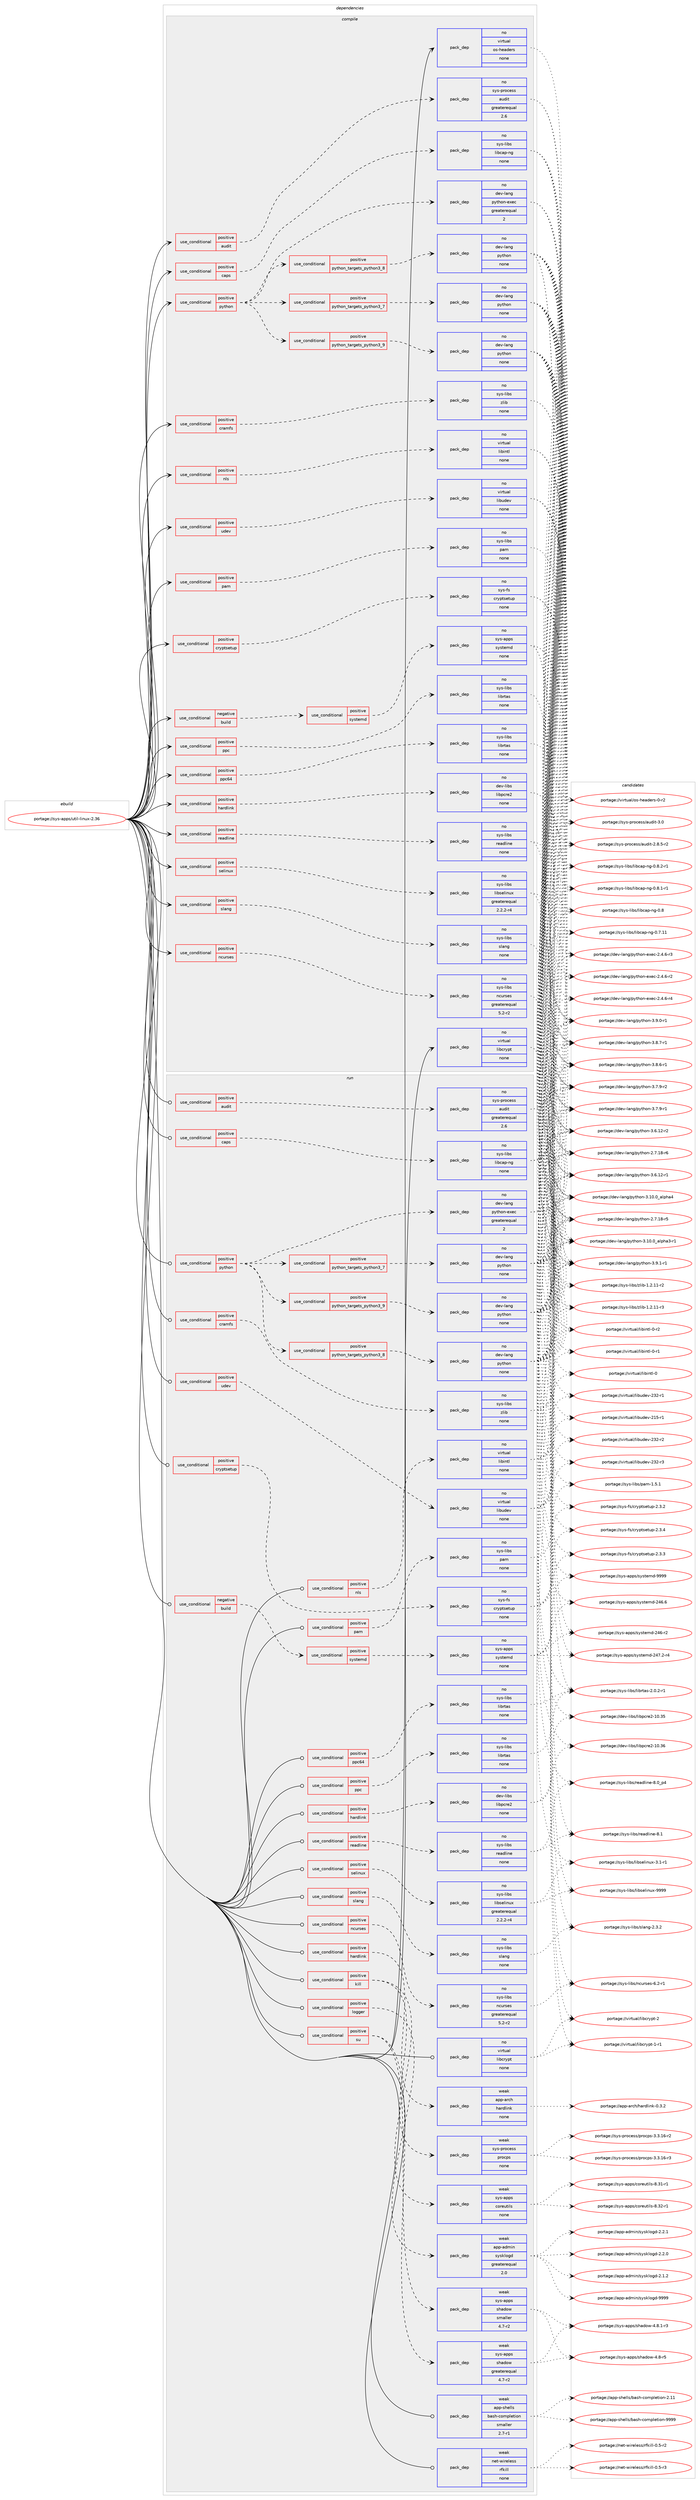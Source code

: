 digraph prolog {

# *************
# Graph options
# *************

newrank=true;
concentrate=true;
compound=true;
graph [rankdir=LR,fontname=Helvetica,fontsize=10,ranksep=1.5];#, ranksep=2.5, nodesep=0.2];
edge  [arrowhead=vee];
node  [fontname=Helvetica,fontsize=10];

# **********
# The ebuild
# **********

subgraph cluster_leftcol {
color=gray;
rank=same;
label=<<i>ebuild</i>>;
id [label="portage://sys-apps/util-linux-2.36", color=red, width=4, href="../sys-apps/util-linux-2.36.svg"];
}

# ****************
# The dependencies
# ****************

subgraph cluster_midcol {
color=gray;
label=<<i>dependencies</i>>;
subgraph cluster_compile {
fillcolor="#eeeeee";
style=filled;
label=<<i>compile</i>>;
subgraph cond3447 {
dependency11764 [label=<<TABLE BORDER="0" CELLBORDER="1" CELLSPACING="0" CELLPADDING="4"><TR><TD ROWSPAN="3" CELLPADDING="10">use_conditional</TD></TR><TR><TD>negative</TD></TR><TR><TD>build</TD></TR></TABLE>>, shape=none, color=red];
subgraph cond3448 {
dependency11765 [label=<<TABLE BORDER="0" CELLBORDER="1" CELLSPACING="0" CELLPADDING="4"><TR><TD ROWSPAN="3" CELLPADDING="10">use_conditional</TD></TR><TR><TD>positive</TD></TR><TR><TD>systemd</TD></TR></TABLE>>, shape=none, color=red];
subgraph pack8201 {
dependency11766 [label=<<TABLE BORDER="0" CELLBORDER="1" CELLSPACING="0" CELLPADDING="4" WIDTH="220"><TR><TD ROWSPAN="6" CELLPADDING="30">pack_dep</TD></TR><TR><TD WIDTH="110">no</TD></TR><TR><TD>sys-apps</TD></TR><TR><TD>systemd</TD></TR><TR><TD>none</TD></TR><TR><TD></TD></TR></TABLE>>, shape=none, color=blue];
}
dependency11765:e -> dependency11766:w [weight=20,style="dashed",arrowhead="vee"];
}
dependency11764:e -> dependency11765:w [weight=20,style="dashed",arrowhead="vee"];
}
id:e -> dependency11764:w [weight=20,style="solid",arrowhead="vee"];
subgraph cond3449 {
dependency11767 [label=<<TABLE BORDER="0" CELLBORDER="1" CELLSPACING="0" CELLPADDING="4"><TR><TD ROWSPAN="3" CELLPADDING="10">use_conditional</TD></TR><TR><TD>positive</TD></TR><TR><TD>audit</TD></TR></TABLE>>, shape=none, color=red];
subgraph pack8202 {
dependency11768 [label=<<TABLE BORDER="0" CELLBORDER="1" CELLSPACING="0" CELLPADDING="4" WIDTH="220"><TR><TD ROWSPAN="6" CELLPADDING="30">pack_dep</TD></TR><TR><TD WIDTH="110">no</TD></TR><TR><TD>sys-process</TD></TR><TR><TD>audit</TD></TR><TR><TD>greaterequal</TD></TR><TR><TD>2.6</TD></TR></TABLE>>, shape=none, color=blue];
}
dependency11767:e -> dependency11768:w [weight=20,style="dashed",arrowhead="vee"];
}
id:e -> dependency11767:w [weight=20,style="solid",arrowhead="vee"];
subgraph cond3450 {
dependency11769 [label=<<TABLE BORDER="0" CELLBORDER="1" CELLSPACING="0" CELLPADDING="4"><TR><TD ROWSPAN="3" CELLPADDING="10">use_conditional</TD></TR><TR><TD>positive</TD></TR><TR><TD>caps</TD></TR></TABLE>>, shape=none, color=red];
subgraph pack8203 {
dependency11770 [label=<<TABLE BORDER="0" CELLBORDER="1" CELLSPACING="0" CELLPADDING="4" WIDTH="220"><TR><TD ROWSPAN="6" CELLPADDING="30">pack_dep</TD></TR><TR><TD WIDTH="110">no</TD></TR><TR><TD>sys-libs</TD></TR><TR><TD>libcap-ng</TD></TR><TR><TD>none</TD></TR><TR><TD></TD></TR></TABLE>>, shape=none, color=blue];
}
dependency11769:e -> dependency11770:w [weight=20,style="dashed",arrowhead="vee"];
}
id:e -> dependency11769:w [weight=20,style="solid",arrowhead="vee"];
subgraph cond3451 {
dependency11771 [label=<<TABLE BORDER="0" CELLBORDER="1" CELLSPACING="0" CELLPADDING="4"><TR><TD ROWSPAN="3" CELLPADDING="10">use_conditional</TD></TR><TR><TD>positive</TD></TR><TR><TD>cramfs</TD></TR></TABLE>>, shape=none, color=red];
subgraph pack8204 {
dependency11772 [label=<<TABLE BORDER="0" CELLBORDER="1" CELLSPACING="0" CELLPADDING="4" WIDTH="220"><TR><TD ROWSPAN="6" CELLPADDING="30">pack_dep</TD></TR><TR><TD WIDTH="110">no</TD></TR><TR><TD>sys-libs</TD></TR><TR><TD>zlib</TD></TR><TR><TD>none</TD></TR><TR><TD></TD></TR></TABLE>>, shape=none, color=blue];
}
dependency11771:e -> dependency11772:w [weight=20,style="dashed",arrowhead="vee"];
}
id:e -> dependency11771:w [weight=20,style="solid",arrowhead="vee"];
subgraph cond3452 {
dependency11773 [label=<<TABLE BORDER="0" CELLBORDER="1" CELLSPACING="0" CELLPADDING="4"><TR><TD ROWSPAN="3" CELLPADDING="10">use_conditional</TD></TR><TR><TD>positive</TD></TR><TR><TD>cryptsetup</TD></TR></TABLE>>, shape=none, color=red];
subgraph pack8205 {
dependency11774 [label=<<TABLE BORDER="0" CELLBORDER="1" CELLSPACING="0" CELLPADDING="4" WIDTH="220"><TR><TD ROWSPAN="6" CELLPADDING="30">pack_dep</TD></TR><TR><TD WIDTH="110">no</TD></TR><TR><TD>sys-fs</TD></TR><TR><TD>cryptsetup</TD></TR><TR><TD>none</TD></TR><TR><TD></TD></TR></TABLE>>, shape=none, color=blue];
}
dependency11773:e -> dependency11774:w [weight=20,style="dashed",arrowhead="vee"];
}
id:e -> dependency11773:w [weight=20,style="solid",arrowhead="vee"];
subgraph cond3453 {
dependency11775 [label=<<TABLE BORDER="0" CELLBORDER="1" CELLSPACING="0" CELLPADDING="4"><TR><TD ROWSPAN="3" CELLPADDING="10">use_conditional</TD></TR><TR><TD>positive</TD></TR><TR><TD>hardlink</TD></TR></TABLE>>, shape=none, color=red];
subgraph pack8206 {
dependency11776 [label=<<TABLE BORDER="0" CELLBORDER="1" CELLSPACING="0" CELLPADDING="4" WIDTH="220"><TR><TD ROWSPAN="6" CELLPADDING="30">pack_dep</TD></TR><TR><TD WIDTH="110">no</TD></TR><TR><TD>dev-libs</TD></TR><TR><TD>libpcre2</TD></TR><TR><TD>none</TD></TR><TR><TD></TD></TR></TABLE>>, shape=none, color=blue];
}
dependency11775:e -> dependency11776:w [weight=20,style="dashed",arrowhead="vee"];
}
id:e -> dependency11775:w [weight=20,style="solid",arrowhead="vee"];
subgraph cond3454 {
dependency11777 [label=<<TABLE BORDER="0" CELLBORDER="1" CELLSPACING="0" CELLPADDING="4"><TR><TD ROWSPAN="3" CELLPADDING="10">use_conditional</TD></TR><TR><TD>positive</TD></TR><TR><TD>ncurses</TD></TR></TABLE>>, shape=none, color=red];
subgraph pack8207 {
dependency11778 [label=<<TABLE BORDER="0" CELLBORDER="1" CELLSPACING="0" CELLPADDING="4" WIDTH="220"><TR><TD ROWSPAN="6" CELLPADDING="30">pack_dep</TD></TR><TR><TD WIDTH="110">no</TD></TR><TR><TD>sys-libs</TD></TR><TR><TD>ncurses</TD></TR><TR><TD>greaterequal</TD></TR><TR><TD>5.2-r2</TD></TR></TABLE>>, shape=none, color=blue];
}
dependency11777:e -> dependency11778:w [weight=20,style="dashed",arrowhead="vee"];
}
id:e -> dependency11777:w [weight=20,style="solid",arrowhead="vee"];
subgraph cond3455 {
dependency11779 [label=<<TABLE BORDER="0" CELLBORDER="1" CELLSPACING="0" CELLPADDING="4"><TR><TD ROWSPAN="3" CELLPADDING="10">use_conditional</TD></TR><TR><TD>positive</TD></TR><TR><TD>nls</TD></TR></TABLE>>, shape=none, color=red];
subgraph pack8208 {
dependency11780 [label=<<TABLE BORDER="0" CELLBORDER="1" CELLSPACING="0" CELLPADDING="4" WIDTH="220"><TR><TD ROWSPAN="6" CELLPADDING="30">pack_dep</TD></TR><TR><TD WIDTH="110">no</TD></TR><TR><TD>virtual</TD></TR><TR><TD>libintl</TD></TR><TR><TD>none</TD></TR><TR><TD></TD></TR></TABLE>>, shape=none, color=blue];
}
dependency11779:e -> dependency11780:w [weight=20,style="dashed",arrowhead="vee"];
}
id:e -> dependency11779:w [weight=20,style="solid",arrowhead="vee"];
subgraph cond3456 {
dependency11781 [label=<<TABLE BORDER="0" CELLBORDER="1" CELLSPACING="0" CELLPADDING="4"><TR><TD ROWSPAN="3" CELLPADDING="10">use_conditional</TD></TR><TR><TD>positive</TD></TR><TR><TD>pam</TD></TR></TABLE>>, shape=none, color=red];
subgraph pack8209 {
dependency11782 [label=<<TABLE BORDER="0" CELLBORDER="1" CELLSPACING="0" CELLPADDING="4" WIDTH="220"><TR><TD ROWSPAN="6" CELLPADDING="30">pack_dep</TD></TR><TR><TD WIDTH="110">no</TD></TR><TR><TD>sys-libs</TD></TR><TR><TD>pam</TD></TR><TR><TD>none</TD></TR><TR><TD></TD></TR></TABLE>>, shape=none, color=blue];
}
dependency11781:e -> dependency11782:w [weight=20,style="dashed",arrowhead="vee"];
}
id:e -> dependency11781:w [weight=20,style="solid",arrowhead="vee"];
subgraph cond3457 {
dependency11783 [label=<<TABLE BORDER="0" CELLBORDER="1" CELLSPACING="0" CELLPADDING="4"><TR><TD ROWSPAN="3" CELLPADDING="10">use_conditional</TD></TR><TR><TD>positive</TD></TR><TR><TD>ppc</TD></TR></TABLE>>, shape=none, color=red];
subgraph pack8210 {
dependency11784 [label=<<TABLE BORDER="0" CELLBORDER="1" CELLSPACING="0" CELLPADDING="4" WIDTH="220"><TR><TD ROWSPAN="6" CELLPADDING="30">pack_dep</TD></TR><TR><TD WIDTH="110">no</TD></TR><TR><TD>sys-libs</TD></TR><TR><TD>librtas</TD></TR><TR><TD>none</TD></TR><TR><TD></TD></TR></TABLE>>, shape=none, color=blue];
}
dependency11783:e -> dependency11784:w [weight=20,style="dashed",arrowhead="vee"];
}
id:e -> dependency11783:w [weight=20,style="solid",arrowhead="vee"];
subgraph cond3458 {
dependency11785 [label=<<TABLE BORDER="0" CELLBORDER="1" CELLSPACING="0" CELLPADDING="4"><TR><TD ROWSPAN="3" CELLPADDING="10">use_conditional</TD></TR><TR><TD>positive</TD></TR><TR><TD>ppc64</TD></TR></TABLE>>, shape=none, color=red];
subgraph pack8211 {
dependency11786 [label=<<TABLE BORDER="0" CELLBORDER="1" CELLSPACING="0" CELLPADDING="4" WIDTH="220"><TR><TD ROWSPAN="6" CELLPADDING="30">pack_dep</TD></TR><TR><TD WIDTH="110">no</TD></TR><TR><TD>sys-libs</TD></TR><TR><TD>librtas</TD></TR><TR><TD>none</TD></TR><TR><TD></TD></TR></TABLE>>, shape=none, color=blue];
}
dependency11785:e -> dependency11786:w [weight=20,style="dashed",arrowhead="vee"];
}
id:e -> dependency11785:w [weight=20,style="solid",arrowhead="vee"];
subgraph cond3459 {
dependency11787 [label=<<TABLE BORDER="0" CELLBORDER="1" CELLSPACING="0" CELLPADDING="4"><TR><TD ROWSPAN="3" CELLPADDING="10">use_conditional</TD></TR><TR><TD>positive</TD></TR><TR><TD>python</TD></TR></TABLE>>, shape=none, color=red];
subgraph cond3460 {
dependency11788 [label=<<TABLE BORDER="0" CELLBORDER="1" CELLSPACING="0" CELLPADDING="4"><TR><TD ROWSPAN="3" CELLPADDING="10">use_conditional</TD></TR><TR><TD>positive</TD></TR><TR><TD>python_targets_python3_7</TD></TR></TABLE>>, shape=none, color=red];
subgraph pack8212 {
dependency11789 [label=<<TABLE BORDER="0" CELLBORDER="1" CELLSPACING="0" CELLPADDING="4" WIDTH="220"><TR><TD ROWSPAN="6" CELLPADDING="30">pack_dep</TD></TR><TR><TD WIDTH="110">no</TD></TR><TR><TD>dev-lang</TD></TR><TR><TD>python</TD></TR><TR><TD>none</TD></TR><TR><TD></TD></TR></TABLE>>, shape=none, color=blue];
}
dependency11788:e -> dependency11789:w [weight=20,style="dashed",arrowhead="vee"];
}
dependency11787:e -> dependency11788:w [weight=20,style="dashed",arrowhead="vee"];
subgraph cond3461 {
dependency11790 [label=<<TABLE BORDER="0" CELLBORDER="1" CELLSPACING="0" CELLPADDING="4"><TR><TD ROWSPAN="3" CELLPADDING="10">use_conditional</TD></TR><TR><TD>positive</TD></TR><TR><TD>python_targets_python3_8</TD></TR></TABLE>>, shape=none, color=red];
subgraph pack8213 {
dependency11791 [label=<<TABLE BORDER="0" CELLBORDER="1" CELLSPACING="0" CELLPADDING="4" WIDTH="220"><TR><TD ROWSPAN="6" CELLPADDING="30">pack_dep</TD></TR><TR><TD WIDTH="110">no</TD></TR><TR><TD>dev-lang</TD></TR><TR><TD>python</TD></TR><TR><TD>none</TD></TR><TR><TD></TD></TR></TABLE>>, shape=none, color=blue];
}
dependency11790:e -> dependency11791:w [weight=20,style="dashed",arrowhead="vee"];
}
dependency11787:e -> dependency11790:w [weight=20,style="dashed",arrowhead="vee"];
subgraph cond3462 {
dependency11792 [label=<<TABLE BORDER="0" CELLBORDER="1" CELLSPACING="0" CELLPADDING="4"><TR><TD ROWSPAN="3" CELLPADDING="10">use_conditional</TD></TR><TR><TD>positive</TD></TR><TR><TD>python_targets_python3_9</TD></TR></TABLE>>, shape=none, color=red];
subgraph pack8214 {
dependency11793 [label=<<TABLE BORDER="0" CELLBORDER="1" CELLSPACING="0" CELLPADDING="4" WIDTH="220"><TR><TD ROWSPAN="6" CELLPADDING="30">pack_dep</TD></TR><TR><TD WIDTH="110">no</TD></TR><TR><TD>dev-lang</TD></TR><TR><TD>python</TD></TR><TR><TD>none</TD></TR><TR><TD></TD></TR></TABLE>>, shape=none, color=blue];
}
dependency11792:e -> dependency11793:w [weight=20,style="dashed",arrowhead="vee"];
}
dependency11787:e -> dependency11792:w [weight=20,style="dashed",arrowhead="vee"];
subgraph pack8215 {
dependency11794 [label=<<TABLE BORDER="0" CELLBORDER="1" CELLSPACING="0" CELLPADDING="4" WIDTH="220"><TR><TD ROWSPAN="6" CELLPADDING="30">pack_dep</TD></TR><TR><TD WIDTH="110">no</TD></TR><TR><TD>dev-lang</TD></TR><TR><TD>python-exec</TD></TR><TR><TD>greaterequal</TD></TR><TR><TD>2</TD></TR></TABLE>>, shape=none, color=blue];
}
dependency11787:e -> dependency11794:w [weight=20,style="dashed",arrowhead="vee"];
}
id:e -> dependency11787:w [weight=20,style="solid",arrowhead="vee"];
subgraph cond3463 {
dependency11795 [label=<<TABLE BORDER="0" CELLBORDER="1" CELLSPACING="0" CELLPADDING="4"><TR><TD ROWSPAN="3" CELLPADDING="10">use_conditional</TD></TR><TR><TD>positive</TD></TR><TR><TD>readline</TD></TR></TABLE>>, shape=none, color=red];
subgraph pack8216 {
dependency11796 [label=<<TABLE BORDER="0" CELLBORDER="1" CELLSPACING="0" CELLPADDING="4" WIDTH="220"><TR><TD ROWSPAN="6" CELLPADDING="30">pack_dep</TD></TR><TR><TD WIDTH="110">no</TD></TR><TR><TD>sys-libs</TD></TR><TR><TD>readline</TD></TR><TR><TD>none</TD></TR><TR><TD></TD></TR></TABLE>>, shape=none, color=blue];
}
dependency11795:e -> dependency11796:w [weight=20,style="dashed",arrowhead="vee"];
}
id:e -> dependency11795:w [weight=20,style="solid",arrowhead="vee"];
subgraph cond3464 {
dependency11797 [label=<<TABLE BORDER="0" CELLBORDER="1" CELLSPACING="0" CELLPADDING="4"><TR><TD ROWSPAN="3" CELLPADDING="10">use_conditional</TD></TR><TR><TD>positive</TD></TR><TR><TD>selinux</TD></TR></TABLE>>, shape=none, color=red];
subgraph pack8217 {
dependency11798 [label=<<TABLE BORDER="0" CELLBORDER="1" CELLSPACING="0" CELLPADDING="4" WIDTH="220"><TR><TD ROWSPAN="6" CELLPADDING="30">pack_dep</TD></TR><TR><TD WIDTH="110">no</TD></TR><TR><TD>sys-libs</TD></TR><TR><TD>libselinux</TD></TR><TR><TD>greaterequal</TD></TR><TR><TD>2.2.2-r4</TD></TR></TABLE>>, shape=none, color=blue];
}
dependency11797:e -> dependency11798:w [weight=20,style="dashed",arrowhead="vee"];
}
id:e -> dependency11797:w [weight=20,style="solid",arrowhead="vee"];
subgraph cond3465 {
dependency11799 [label=<<TABLE BORDER="0" CELLBORDER="1" CELLSPACING="0" CELLPADDING="4"><TR><TD ROWSPAN="3" CELLPADDING="10">use_conditional</TD></TR><TR><TD>positive</TD></TR><TR><TD>slang</TD></TR></TABLE>>, shape=none, color=red];
subgraph pack8218 {
dependency11800 [label=<<TABLE BORDER="0" CELLBORDER="1" CELLSPACING="0" CELLPADDING="4" WIDTH="220"><TR><TD ROWSPAN="6" CELLPADDING="30">pack_dep</TD></TR><TR><TD WIDTH="110">no</TD></TR><TR><TD>sys-libs</TD></TR><TR><TD>slang</TD></TR><TR><TD>none</TD></TR><TR><TD></TD></TR></TABLE>>, shape=none, color=blue];
}
dependency11799:e -> dependency11800:w [weight=20,style="dashed",arrowhead="vee"];
}
id:e -> dependency11799:w [weight=20,style="solid",arrowhead="vee"];
subgraph cond3466 {
dependency11801 [label=<<TABLE BORDER="0" CELLBORDER="1" CELLSPACING="0" CELLPADDING="4"><TR><TD ROWSPAN="3" CELLPADDING="10">use_conditional</TD></TR><TR><TD>positive</TD></TR><TR><TD>udev</TD></TR></TABLE>>, shape=none, color=red];
subgraph pack8219 {
dependency11802 [label=<<TABLE BORDER="0" CELLBORDER="1" CELLSPACING="0" CELLPADDING="4" WIDTH="220"><TR><TD ROWSPAN="6" CELLPADDING="30">pack_dep</TD></TR><TR><TD WIDTH="110">no</TD></TR><TR><TD>virtual</TD></TR><TR><TD>libudev</TD></TR><TR><TD>none</TD></TR><TR><TD></TD></TR></TABLE>>, shape=none, color=blue];
}
dependency11801:e -> dependency11802:w [weight=20,style="dashed",arrowhead="vee"];
}
id:e -> dependency11801:w [weight=20,style="solid",arrowhead="vee"];
subgraph pack8220 {
dependency11803 [label=<<TABLE BORDER="0" CELLBORDER="1" CELLSPACING="0" CELLPADDING="4" WIDTH="220"><TR><TD ROWSPAN="6" CELLPADDING="30">pack_dep</TD></TR><TR><TD WIDTH="110">no</TD></TR><TR><TD>virtual</TD></TR><TR><TD>libcrypt</TD></TR><TR><TD>none</TD></TR><TR><TD></TD></TR></TABLE>>, shape=none, color=blue];
}
id:e -> dependency11803:w [weight=20,style="solid",arrowhead="vee"];
subgraph pack8221 {
dependency11804 [label=<<TABLE BORDER="0" CELLBORDER="1" CELLSPACING="0" CELLPADDING="4" WIDTH="220"><TR><TD ROWSPAN="6" CELLPADDING="30">pack_dep</TD></TR><TR><TD WIDTH="110">no</TD></TR><TR><TD>virtual</TD></TR><TR><TD>os-headers</TD></TR><TR><TD>none</TD></TR><TR><TD></TD></TR></TABLE>>, shape=none, color=blue];
}
id:e -> dependency11804:w [weight=20,style="solid",arrowhead="vee"];
}
subgraph cluster_compileandrun {
fillcolor="#eeeeee";
style=filled;
label=<<i>compile and run</i>>;
}
subgraph cluster_run {
fillcolor="#eeeeee";
style=filled;
label=<<i>run</i>>;
subgraph cond3467 {
dependency11805 [label=<<TABLE BORDER="0" CELLBORDER="1" CELLSPACING="0" CELLPADDING="4"><TR><TD ROWSPAN="3" CELLPADDING="10">use_conditional</TD></TR><TR><TD>negative</TD></TR><TR><TD>build</TD></TR></TABLE>>, shape=none, color=red];
subgraph cond3468 {
dependency11806 [label=<<TABLE BORDER="0" CELLBORDER="1" CELLSPACING="0" CELLPADDING="4"><TR><TD ROWSPAN="3" CELLPADDING="10">use_conditional</TD></TR><TR><TD>positive</TD></TR><TR><TD>systemd</TD></TR></TABLE>>, shape=none, color=red];
subgraph pack8222 {
dependency11807 [label=<<TABLE BORDER="0" CELLBORDER="1" CELLSPACING="0" CELLPADDING="4" WIDTH="220"><TR><TD ROWSPAN="6" CELLPADDING="30">pack_dep</TD></TR><TR><TD WIDTH="110">no</TD></TR><TR><TD>sys-apps</TD></TR><TR><TD>systemd</TD></TR><TR><TD>none</TD></TR><TR><TD></TD></TR></TABLE>>, shape=none, color=blue];
}
dependency11806:e -> dependency11807:w [weight=20,style="dashed",arrowhead="vee"];
}
dependency11805:e -> dependency11806:w [weight=20,style="dashed",arrowhead="vee"];
}
id:e -> dependency11805:w [weight=20,style="solid",arrowhead="odot"];
subgraph cond3469 {
dependency11808 [label=<<TABLE BORDER="0" CELLBORDER="1" CELLSPACING="0" CELLPADDING="4"><TR><TD ROWSPAN="3" CELLPADDING="10">use_conditional</TD></TR><TR><TD>positive</TD></TR><TR><TD>audit</TD></TR></TABLE>>, shape=none, color=red];
subgraph pack8223 {
dependency11809 [label=<<TABLE BORDER="0" CELLBORDER="1" CELLSPACING="0" CELLPADDING="4" WIDTH="220"><TR><TD ROWSPAN="6" CELLPADDING="30">pack_dep</TD></TR><TR><TD WIDTH="110">no</TD></TR><TR><TD>sys-process</TD></TR><TR><TD>audit</TD></TR><TR><TD>greaterequal</TD></TR><TR><TD>2.6</TD></TR></TABLE>>, shape=none, color=blue];
}
dependency11808:e -> dependency11809:w [weight=20,style="dashed",arrowhead="vee"];
}
id:e -> dependency11808:w [weight=20,style="solid",arrowhead="odot"];
subgraph cond3470 {
dependency11810 [label=<<TABLE BORDER="0" CELLBORDER="1" CELLSPACING="0" CELLPADDING="4"><TR><TD ROWSPAN="3" CELLPADDING="10">use_conditional</TD></TR><TR><TD>positive</TD></TR><TR><TD>caps</TD></TR></TABLE>>, shape=none, color=red];
subgraph pack8224 {
dependency11811 [label=<<TABLE BORDER="0" CELLBORDER="1" CELLSPACING="0" CELLPADDING="4" WIDTH="220"><TR><TD ROWSPAN="6" CELLPADDING="30">pack_dep</TD></TR><TR><TD WIDTH="110">no</TD></TR><TR><TD>sys-libs</TD></TR><TR><TD>libcap-ng</TD></TR><TR><TD>none</TD></TR><TR><TD></TD></TR></TABLE>>, shape=none, color=blue];
}
dependency11810:e -> dependency11811:w [weight=20,style="dashed",arrowhead="vee"];
}
id:e -> dependency11810:w [weight=20,style="solid",arrowhead="odot"];
subgraph cond3471 {
dependency11812 [label=<<TABLE BORDER="0" CELLBORDER="1" CELLSPACING="0" CELLPADDING="4"><TR><TD ROWSPAN="3" CELLPADDING="10">use_conditional</TD></TR><TR><TD>positive</TD></TR><TR><TD>cramfs</TD></TR></TABLE>>, shape=none, color=red];
subgraph pack8225 {
dependency11813 [label=<<TABLE BORDER="0" CELLBORDER="1" CELLSPACING="0" CELLPADDING="4" WIDTH="220"><TR><TD ROWSPAN="6" CELLPADDING="30">pack_dep</TD></TR><TR><TD WIDTH="110">no</TD></TR><TR><TD>sys-libs</TD></TR><TR><TD>zlib</TD></TR><TR><TD>none</TD></TR><TR><TD></TD></TR></TABLE>>, shape=none, color=blue];
}
dependency11812:e -> dependency11813:w [weight=20,style="dashed",arrowhead="vee"];
}
id:e -> dependency11812:w [weight=20,style="solid",arrowhead="odot"];
subgraph cond3472 {
dependency11814 [label=<<TABLE BORDER="0" CELLBORDER="1" CELLSPACING="0" CELLPADDING="4"><TR><TD ROWSPAN="3" CELLPADDING="10">use_conditional</TD></TR><TR><TD>positive</TD></TR><TR><TD>cryptsetup</TD></TR></TABLE>>, shape=none, color=red];
subgraph pack8226 {
dependency11815 [label=<<TABLE BORDER="0" CELLBORDER="1" CELLSPACING="0" CELLPADDING="4" WIDTH="220"><TR><TD ROWSPAN="6" CELLPADDING="30">pack_dep</TD></TR><TR><TD WIDTH="110">no</TD></TR><TR><TD>sys-fs</TD></TR><TR><TD>cryptsetup</TD></TR><TR><TD>none</TD></TR><TR><TD></TD></TR></TABLE>>, shape=none, color=blue];
}
dependency11814:e -> dependency11815:w [weight=20,style="dashed",arrowhead="vee"];
}
id:e -> dependency11814:w [weight=20,style="solid",arrowhead="odot"];
subgraph cond3473 {
dependency11816 [label=<<TABLE BORDER="0" CELLBORDER="1" CELLSPACING="0" CELLPADDING="4"><TR><TD ROWSPAN="3" CELLPADDING="10">use_conditional</TD></TR><TR><TD>positive</TD></TR><TR><TD>hardlink</TD></TR></TABLE>>, shape=none, color=red];
subgraph pack8227 {
dependency11817 [label=<<TABLE BORDER="0" CELLBORDER="1" CELLSPACING="0" CELLPADDING="4" WIDTH="220"><TR><TD ROWSPAN="6" CELLPADDING="30">pack_dep</TD></TR><TR><TD WIDTH="110">no</TD></TR><TR><TD>dev-libs</TD></TR><TR><TD>libpcre2</TD></TR><TR><TD>none</TD></TR><TR><TD></TD></TR></TABLE>>, shape=none, color=blue];
}
dependency11816:e -> dependency11817:w [weight=20,style="dashed",arrowhead="vee"];
}
id:e -> dependency11816:w [weight=20,style="solid",arrowhead="odot"];
subgraph cond3474 {
dependency11818 [label=<<TABLE BORDER="0" CELLBORDER="1" CELLSPACING="0" CELLPADDING="4"><TR><TD ROWSPAN="3" CELLPADDING="10">use_conditional</TD></TR><TR><TD>positive</TD></TR><TR><TD>hardlink</TD></TR></TABLE>>, shape=none, color=red];
subgraph pack8228 {
dependency11819 [label=<<TABLE BORDER="0" CELLBORDER="1" CELLSPACING="0" CELLPADDING="4" WIDTH="220"><TR><TD ROWSPAN="6" CELLPADDING="30">pack_dep</TD></TR><TR><TD WIDTH="110">weak</TD></TR><TR><TD>app-arch</TD></TR><TR><TD>hardlink</TD></TR><TR><TD>none</TD></TR><TR><TD></TD></TR></TABLE>>, shape=none, color=blue];
}
dependency11818:e -> dependency11819:w [weight=20,style="dashed",arrowhead="vee"];
}
id:e -> dependency11818:w [weight=20,style="solid",arrowhead="odot"];
subgraph cond3475 {
dependency11820 [label=<<TABLE BORDER="0" CELLBORDER="1" CELLSPACING="0" CELLPADDING="4"><TR><TD ROWSPAN="3" CELLPADDING="10">use_conditional</TD></TR><TR><TD>positive</TD></TR><TR><TD>kill</TD></TR></TABLE>>, shape=none, color=red];
subgraph pack8229 {
dependency11821 [label=<<TABLE BORDER="0" CELLBORDER="1" CELLSPACING="0" CELLPADDING="4" WIDTH="220"><TR><TD ROWSPAN="6" CELLPADDING="30">pack_dep</TD></TR><TR><TD WIDTH="110">weak</TD></TR><TR><TD>sys-apps</TD></TR><TR><TD>coreutils</TD></TR><TR><TD>none</TD></TR><TR><TD></TD></TR></TABLE>>, shape=none, color=blue];
}
dependency11820:e -> dependency11821:w [weight=20,style="dashed",arrowhead="vee"];
subgraph pack8230 {
dependency11822 [label=<<TABLE BORDER="0" CELLBORDER="1" CELLSPACING="0" CELLPADDING="4" WIDTH="220"><TR><TD ROWSPAN="6" CELLPADDING="30">pack_dep</TD></TR><TR><TD WIDTH="110">weak</TD></TR><TR><TD>sys-process</TD></TR><TR><TD>procps</TD></TR><TR><TD>none</TD></TR><TR><TD></TD></TR></TABLE>>, shape=none, color=blue];
}
dependency11820:e -> dependency11822:w [weight=20,style="dashed",arrowhead="vee"];
}
id:e -> dependency11820:w [weight=20,style="solid",arrowhead="odot"];
subgraph cond3476 {
dependency11823 [label=<<TABLE BORDER="0" CELLBORDER="1" CELLSPACING="0" CELLPADDING="4"><TR><TD ROWSPAN="3" CELLPADDING="10">use_conditional</TD></TR><TR><TD>positive</TD></TR><TR><TD>logger</TD></TR></TABLE>>, shape=none, color=red];
subgraph pack8231 {
dependency11824 [label=<<TABLE BORDER="0" CELLBORDER="1" CELLSPACING="0" CELLPADDING="4" WIDTH="220"><TR><TD ROWSPAN="6" CELLPADDING="30">pack_dep</TD></TR><TR><TD WIDTH="110">weak</TD></TR><TR><TD>app-admin</TD></TR><TR><TD>sysklogd</TD></TR><TR><TD>greaterequal</TD></TR><TR><TD>2.0</TD></TR></TABLE>>, shape=none, color=blue];
}
dependency11823:e -> dependency11824:w [weight=20,style="dashed",arrowhead="vee"];
}
id:e -> dependency11823:w [weight=20,style="solid",arrowhead="odot"];
subgraph cond3477 {
dependency11825 [label=<<TABLE BORDER="0" CELLBORDER="1" CELLSPACING="0" CELLPADDING="4"><TR><TD ROWSPAN="3" CELLPADDING="10">use_conditional</TD></TR><TR><TD>positive</TD></TR><TR><TD>ncurses</TD></TR></TABLE>>, shape=none, color=red];
subgraph pack8232 {
dependency11826 [label=<<TABLE BORDER="0" CELLBORDER="1" CELLSPACING="0" CELLPADDING="4" WIDTH="220"><TR><TD ROWSPAN="6" CELLPADDING="30">pack_dep</TD></TR><TR><TD WIDTH="110">no</TD></TR><TR><TD>sys-libs</TD></TR><TR><TD>ncurses</TD></TR><TR><TD>greaterequal</TD></TR><TR><TD>5.2-r2</TD></TR></TABLE>>, shape=none, color=blue];
}
dependency11825:e -> dependency11826:w [weight=20,style="dashed",arrowhead="vee"];
}
id:e -> dependency11825:w [weight=20,style="solid",arrowhead="odot"];
subgraph cond3478 {
dependency11827 [label=<<TABLE BORDER="0" CELLBORDER="1" CELLSPACING="0" CELLPADDING="4"><TR><TD ROWSPAN="3" CELLPADDING="10">use_conditional</TD></TR><TR><TD>positive</TD></TR><TR><TD>nls</TD></TR></TABLE>>, shape=none, color=red];
subgraph pack8233 {
dependency11828 [label=<<TABLE BORDER="0" CELLBORDER="1" CELLSPACING="0" CELLPADDING="4" WIDTH="220"><TR><TD ROWSPAN="6" CELLPADDING="30">pack_dep</TD></TR><TR><TD WIDTH="110">no</TD></TR><TR><TD>virtual</TD></TR><TR><TD>libintl</TD></TR><TR><TD>none</TD></TR><TR><TD></TD></TR></TABLE>>, shape=none, color=blue];
}
dependency11827:e -> dependency11828:w [weight=20,style="dashed",arrowhead="vee"];
}
id:e -> dependency11827:w [weight=20,style="solid",arrowhead="odot"];
subgraph cond3479 {
dependency11829 [label=<<TABLE BORDER="0" CELLBORDER="1" CELLSPACING="0" CELLPADDING="4"><TR><TD ROWSPAN="3" CELLPADDING="10">use_conditional</TD></TR><TR><TD>positive</TD></TR><TR><TD>pam</TD></TR></TABLE>>, shape=none, color=red];
subgraph pack8234 {
dependency11830 [label=<<TABLE BORDER="0" CELLBORDER="1" CELLSPACING="0" CELLPADDING="4" WIDTH="220"><TR><TD ROWSPAN="6" CELLPADDING="30">pack_dep</TD></TR><TR><TD WIDTH="110">no</TD></TR><TR><TD>sys-libs</TD></TR><TR><TD>pam</TD></TR><TR><TD>none</TD></TR><TR><TD></TD></TR></TABLE>>, shape=none, color=blue];
}
dependency11829:e -> dependency11830:w [weight=20,style="dashed",arrowhead="vee"];
}
id:e -> dependency11829:w [weight=20,style="solid",arrowhead="odot"];
subgraph cond3480 {
dependency11831 [label=<<TABLE BORDER="0" CELLBORDER="1" CELLSPACING="0" CELLPADDING="4"><TR><TD ROWSPAN="3" CELLPADDING="10">use_conditional</TD></TR><TR><TD>positive</TD></TR><TR><TD>ppc</TD></TR></TABLE>>, shape=none, color=red];
subgraph pack8235 {
dependency11832 [label=<<TABLE BORDER="0" CELLBORDER="1" CELLSPACING="0" CELLPADDING="4" WIDTH="220"><TR><TD ROWSPAN="6" CELLPADDING="30">pack_dep</TD></TR><TR><TD WIDTH="110">no</TD></TR><TR><TD>sys-libs</TD></TR><TR><TD>librtas</TD></TR><TR><TD>none</TD></TR><TR><TD></TD></TR></TABLE>>, shape=none, color=blue];
}
dependency11831:e -> dependency11832:w [weight=20,style="dashed",arrowhead="vee"];
}
id:e -> dependency11831:w [weight=20,style="solid",arrowhead="odot"];
subgraph cond3481 {
dependency11833 [label=<<TABLE BORDER="0" CELLBORDER="1" CELLSPACING="0" CELLPADDING="4"><TR><TD ROWSPAN="3" CELLPADDING="10">use_conditional</TD></TR><TR><TD>positive</TD></TR><TR><TD>ppc64</TD></TR></TABLE>>, shape=none, color=red];
subgraph pack8236 {
dependency11834 [label=<<TABLE BORDER="0" CELLBORDER="1" CELLSPACING="0" CELLPADDING="4" WIDTH="220"><TR><TD ROWSPAN="6" CELLPADDING="30">pack_dep</TD></TR><TR><TD WIDTH="110">no</TD></TR><TR><TD>sys-libs</TD></TR><TR><TD>librtas</TD></TR><TR><TD>none</TD></TR><TR><TD></TD></TR></TABLE>>, shape=none, color=blue];
}
dependency11833:e -> dependency11834:w [weight=20,style="dashed",arrowhead="vee"];
}
id:e -> dependency11833:w [weight=20,style="solid",arrowhead="odot"];
subgraph cond3482 {
dependency11835 [label=<<TABLE BORDER="0" CELLBORDER="1" CELLSPACING="0" CELLPADDING="4"><TR><TD ROWSPAN="3" CELLPADDING="10">use_conditional</TD></TR><TR><TD>positive</TD></TR><TR><TD>python</TD></TR></TABLE>>, shape=none, color=red];
subgraph cond3483 {
dependency11836 [label=<<TABLE BORDER="0" CELLBORDER="1" CELLSPACING="0" CELLPADDING="4"><TR><TD ROWSPAN="3" CELLPADDING="10">use_conditional</TD></TR><TR><TD>positive</TD></TR><TR><TD>python_targets_python3_7</TD></TR></TABLE>>, shape=none, color=red];
subgraph pack8237 {
dependency11837 [label=<<TABLE BORDER="0" CELLBORDER="1" CELLSPACING="0" CELLPADDING="4" WIDTH="220"><TR><TD ROWSPAN="6" CELLPADDING="30">pack_dep</TD></TR><TR><TD WIDTH="110">no</TD></TR><TR><TD>dev-lang</TD></TR><TR><TD>python</TD></TR><TR><TD>none</TD></TR><TR><TD></TD></TR></TABLE>>, shape=none, color=blue];
}
dependency11836:e -> dependency11837:w [weight=20,style="dashed",arrowhead="vee"];
}
dependency11835:e -> dependency11836:w [weight=20,style="dashed",arrowhead="vee"];
subgraph cond3484 {
dependency11838 [label=<<TABLE BORDER="0" CELLBORDER="1" CELLSPACING="0" CELLPADDING="4"><TR><TD ROWSPAN="3" CELLPADDING="10">use_conditional</TD></TR><TR><TD>positive</TD></TR><TR><TD>python_targets_python3_8</TD></TR></TABLE>>, shape=none, color=red];
subgraph pack8238 {
dependency11839 [label=<<TABLE BORDER="0" CELLBORDER="1" CELLSPACING="0" CELLPADDING="4" WIDTH="220"><TR><TD ROWSPAN="6" CELLPADDING="30">pack_dep</TD></TR><TR><TD WIDTH="110">no</TD></TR><TR><TD>dev-lang</TD></TR><TR><TD>python</TD></TR><TR><TD>none</TD></TR><TR><TD></TD></TR></TABLE>>, shape=none, color=blue];
}
dependency11838:e -> dependency11839:w [weight=20,style="dashed",arrowhead="vee"];
}
dependency11835:e -> dependency11838:w [weight=20,style="dashed",arrowhead="vee"];
subgraph cond3485 {
dependency11840 [label=<<TABLE BORDER="0" CELLBORDER="1" CELLSPACING="0" CELLPADDING="4"><TR><TD ROWSPAN="3" CELLPADDING="10">use_conditional</TD></TR><TR><TD>positive</TD></TR><TR><TD>python_targets_python3_9</TD></TR></TABLE>>, shape=none, color=red];
subgraph pack8239 {
dependency11841 [label=<<TABLE BORDER="0" CELLBORDER="1" CELLSPACING="0" CELLPADDING="4" WIDTH="220"><TR><TD ROWSPAN="6" CELLPADDING="30">pack_dep</TD></TR><TR><TD WIDTH="110">no</TD></TR><TR><TD>dev-lang</TD></TR><TR><TD>python</TD></TR><TR><TD>none</TD></TR><TR><TD></TD></TR></TABLE>>, shape=none, color=blue];
}
dependency11840:e -> dependency11841:w [weight=20,style="dashed",arrowhead="vee"];
}
dependency11835:e -> dependency11840:w [weight=20,style="dashed",arrowhead="vee"];
subgraph pack8240 {
dependency11842 [label=<<TABLE BORDER="0" CELLBORDER="1" CELLSPACING="0" CELLPADDING="4" WIDTH="220"><TR><TD ROWSPAN="6" CELLPADDING="30">pack_dep</TD></TR><TR><TD WIDTH="110">no</TD></TR><TR><TD>dev-lang</TD></TR><TR><TD>python-exec</TD></TR><TR><TD>greaterequal</TD></TR><TR><TD>2</TD></TR></TABLE>>, shape=none, color=blue];
}
dependency11835:e -> dependency11842:w [weight=20,style="dashed",arrowhead="vee"];
}
id:e -> dependency11835:w [weight=20,style="solid",arrowhead="odot"];
subgraph cond3486 {
dependency11843 [label=<<TABLE BORDER="0" CELLBORDER="1" CELLSPACING="0" CELLPADDING="4"><TR><TD ROWSPAN="3" CELLPADDING="10">use_conditional</TD></TR><TR><TD>positive</TD></TR><TR><TD>readline</TD></TR></TABLE>>, shape=none, color=red];
subgraph pack8241 {
dependency11844 [label=<<TABLE BORDER="0" CELLBORDER="1" CELLSPACING="0" CELLPADDING="4" WIDTH="220"><TR><TD ROWSPAN="6" CELLPADDING="30">pack_dep</TD></TR><TR><TD WIDTH="110">no</TD></TR><TR><TD>sys-libs</TD></TR><TR><TD>readline</TD></TR><TR><TD>none</TD></TR><TR><TD></TD></TR></TABLE>>, shape=none, color=blue];
}
dependency11843:e -> dependency11844:w [weight=20,style="dashed",arrowhead="vee"];
}
id:e -> dependency11843:w [weight=20,style="solid",arrowhead="odot"];
subgraph cond3487 {
dependency11845 [label=<<TABLE BORDER="0" CELLBORDER="1" CELLSPACING="0" CELLPADDING="4"><TR><TD ROWSPAN="3" CELLPADDING="10">use_conditional</TD></TR><TR><TD>positive</TD></TR><TR><TD>selinux</TD></TR></TABLE>>, shape=none, color=red];
subgraph pack8242 {
dependency11846 [label=<<TABLE BORDER="0" CELLBORDER="1" CELLSPACING="0" CELLPADDING="4" WIDTH="220"><TR><TD ROWSPAN="6" CELLPADDING="30">pack_dep</TD></TR><TR><TD WIDTH="110">no</TD></TR><TR><TD>sys-libs</TD></TR><TR><TD>libselinux</TD></TR><TR><TD>greaterequal</TD></TR><TR><TD>2.2.2-r4</TD></TR></TABLE>>, shape=none, color=blue];
}
dependency11845:e -> dependency11846:w [weight=20,style="dashed",arrowhead="vee"];
}
id:e -> dependency11845:w [weight=20,style="solid",arrowhead="odot"];
subgraph cond3488 {
dependency11847 [label=<<TABLE BORDER="0" CELLBORDER="1" CELLSPACING="0" CELLPADDING="4"><TR><TD ROWSPAN="3" CELLPADDING="10">use_conditional</TD></TR><TR><TD>positive</TD></TR><TR><TD>slang</TD></TR></TABLE>>, shape=none, color=red];
subgraph pack8243 {
dependency11848 [label=<<TABLE BORDER="0" CELLBORDER="1" CELLSPACING="0" CELLPADDING="4" WIDTH="220"><TR><TD ROWSPAN="6" CELLPADDING="30">pack_dep</TD></TR><TR><TD WIDTH="110">no</TD></TR><TR><TD>sys-libs</TD></TR><TR><TD>slang</TD></TR><TR><TD>none</TD></TR><TR><TD></TD></TR></TABLE>>, shape=none, color=blue];
}
dependency11847:e -> dependency11848:w [weight=20,style="dashed",arrowhead="vee"];
}
id:e -> dependency11847:w [weight=20,style="solid",arrowhead="odot"];
subgraph cond3489 {
dependency11849 [label=<<TABLE BORDER="0" CELLBORDER="1" CELLSPACING="0" CELLPADDING="4"><TR><TD ROWSPAN="3" CELLPADDING="10">use_conditional</TD></TR><TR><TD>positive</TD></TR><TR><TD>su</TD></TR></TABLE>>, shape=none, color=red];
subgraph pack8244 {
dependency11850 [label=<<TABLE BORDER="0" CELLBORDER="1" CELLSPACING="0" CELLPADDING="4" WIDTH="220"><TR><TD ROWSPAN="6" CELLPADDING="30">pack_dep</TD></TR><TR><TD WIDTH="110">weak</TD></TR><TR><TD>sys-apps</TD></TR><TR><TD>shadow</TD></TR><TR><TD>smaller</TD></TR><TR><TD>4.7-r2</TD></TR></TABLE>>, shape=none, color=blue];
}
dependency11849:e -> dependency11850:w [weight=20,style="dashed",arrowhead="vee"];
subgraph pack8245 {
dependency11851 [label=<<TABLE BORDER="0" CELLBORDER="1" CELLSPACING="0" CELLPADDING="4" WIDTH="220"><TR><TD ROWSPAN="6" CELLPADDING="30">pack_dep</TD></TR><TR><TD WIDTH="110">weak</TD></TR><TR><TD>sys-apps</TD></TR><TR><TD>shadow</TD></TR><TR><TD>greaterequal</TD></TR><TR><TD>4.7-r2</TD></TR></TABLE>>, shape=none, color=blue];
}
dependency11849:e -> dependency11851:w [weight=20,style="dashed",arrowhead="vee"];
}
id:e -> dependency11849:w [weight=20,style="solid",arrowhead="odot"];
subgraph cond3490 {
dependency11852 [label=<<TABLE BORDER="0" CELLBORDER="1" CELLSPACING="0" CELLPADDING="4"><TR><TD ROWSPAN="3" CELLPADDING="10">use_conditional</TD></TR><TR><TD>positive</TD></TR><TR><TD>udev</TD></TR></TABLE>>, shape=none, color=red];
subgraph pack8246 {
dependency11853 [label=<<TABLE BORDER="0" CELLBORDER="1" CELLSPACING="0" CELLPADDING="4" WIDTH="220"><TR><TD ROWSPAN="6" CELLPADDING="30">pack_dep</TD></TR><TR><TD WIDTH="110">no</TD></TR><TR><TD>virtual</TD></TR><TR><TD>libudev</TD></TR><TR><TD>none</TD></TR><TR><TD></TD></TR></TABLE>>, shape=none, color=blue];
}
dependency11852:e -> dependency11853:w [weight=20,style="dashed",arrowhead="vee"];
}
id:e -> dependency11852:w [weight=20,style="solid",arrowhead="odot"];
subgraph pack8247 {
dependency11854 [label=<<TABLE BORDER="0" CELLBORDER="1" CELLSPACING="0" CELLPADDING="4" WIDTH="220"><TR><TD ROWSPAN="6" CELLPADDING="30">pack_dep</TD></TR><TR><TD WIDTH="110">no</TD></TR><TR><TD>virtual</TD></TR><TR><TD>libcrypt</TD></TR><TR><TD>none</TD></TR><TR><TD></TD></TR></TABLE>>, shape=none, color=blue];
}
id:e -> dependency11854:w [weight=20,style="solid",arrowhead="odot"];
subgraph pack8248 {
dependency11855 [label=<<TABLE BORDER="0" CELLBORDER="1" CELLSPACING="0" CELLPADDING="4" WIDTH="220"><TR><TD ROWSPAN="6" CELLPADDING="30">pack_dep</TD></TR><TR><TD WIDTH="110">weak</TD></TR><TR><TD>app-shells</TD></TR><TR><TD>bash-completion</TD></TR><TR><TD>smaller</TD></TR><TR><TD>2.7-r1</TD></TR></TABLE>>, shape=none, color=blue];
}
id:e -> dependency11855:w [weight=20,style="solid",arrowhead="odot"];
subgraph pack8249 {
dependency11856 [label=<<TABLE BORDER="0" CELLBORDER="1" CELLSPACING="0" CELLPADDING="4" WIDTH="220"><TR><TD ROWSPAN="6" CELLPADDING="30">pack_dep</TD></TR><TR><TD WIDTH="110">weak</TD></TR><TR><TD>net-wireless</TD></TR><TR><TD>rfkill</TD></TR><TR><TD>none</TD></TR><TR><TD></TD></TR></TABLE>>, shape=none, color=blue];
}
id:e -> dependency11856:w [weight=20,style="solid",arrowhead="odot"];
}
}

# **************
# The candidates
# **************

subgraph cluster_choices {
rank=same;
color=gray;
label=<<i>candidates</i>>;

subgraph choice8201 {
color=black;
nodesep=1;
choice1151211154597112112115471151211151161011091004557575757 [label="portage://sys-apps/systemd-9999", color=red, width=4,href="../sys-apps/systemd-9999.svg"];
choice1151211154597112112115471151211151161011091004550525546504511452 [label="portage://sys-apps/systemd-247.2-r4", color=red, width=4,href="../sys-apps/systemd-247.2-r4.svg"];
choice115121115459711211211547115121115116101109100455052544654 [label="portage://sys-apps/systemd-246.6", color=red, width=4,href="../sys-apps/systemd-246.6.svg"];
choice115121115459711211211547115121115116101109100455052544511450 [label="portage://sys-apps/systemd-246-r2", color=red, width=4,href="../sys-apps/systemd-246-r2.svg"];
dependency11766:e -> choice1151211154597112112115471151211151161011091004557575757:w [style=dotted,weight="100"];
dependency11766:e -> choice1151211154597112112115471151211151161011091004550525546504511452:w [style=dotted,weight="100"];
dependency11766:e -> choice115121115459711211211547115121115116101109100455052544654:w [style=dotted,weight="100"];
dependency11766:e -> choice115121115459711211211547115121115116101109100455052544511450:w [style=dotted,weight="100"];
}
subgraph choice8202 {
color=black;
nodesep=1;
choice1151211154511211411199101115115479711710010511645514648 [label="portage://sys-process/audit-3.0", color=red, width=4,href="../sys-process/audit-3.0.svg"];
choice115121115451121141119910111511547971171001051164550465646534511450 [label="portage://sys-process/audit-2.8.5-r2", color=red, width=4,href="../sys-process/audit-2.8.5-r2.svg"];
dependency11768:e -> choice1151211154511211411199101115115479711710010511645514648:w [style=dotted,weight="100"];
dependency11768:e -> choice115121115451121141119910111511547971171001051164550465646534511450:w [style=dotted,weight="100"];
}
subgraph choice8203 {
color=black;
nodesep=1;
choice115121115451081059811547108105989997112451101034548465646504511449 [label="portage://sys-libs/libcap-ng-0.8.2-r1", color=red, width=4,href="../sys-libs/libcap-ng-0.8.2-r1.svg"];
choice115121115451081059811547108105989997112451101034548465646494511449 [label="portage://sys-libs/libcap-ng-0.8.1-r1", color=red, width=4,href="../sys-libs/libcap-ng-0.8.1-r1.svg"];
choice1151211154510810598115471081059899971124511010345484656 [label="portage://sys-libs/libcap-ng-0.8", color=red, width=4,href="../sys-libs/libcap-ng-0.8.svg"];
choice1151211154510810598115471081059899971124511010345484655464949 [label="portage://sys-libs/libcap-ng-0.7.11", color=red, width=4,href="../sys-libs/libcap-ng-0.7.11.svg"];
dependency11770:e -> choice115121115451081059811547108105989997112451101034548465646504511449:w [style=dotted,weight="100"];
dependency11770:e -> choice115121115451081059811547108105989997112451101034548465646494511449:w [style=dotted,weight="100"];
dependency11770:e -> choice1151211154510810598115471081059899971124511010345484656:w [style=dotted,weight="100"];
dependency11770:e -> choice1151211154510810598115471081059899971124511010345484655464949:w [style=dotted,weight="100"];
}
subgraph choice8204 {
color=black;
nodesep=1;
choice11512111545108105981154712210810598454946504649494511451 [label="portage://sys-libs/zlib-1.2.11-r3", color=red, width=4,href="../sys-libs/zlib-1.2.11-r3.svg"];
choice11512111545108105981154712210810598454946504649494511450 [label="portage://sys-libs/zlib-1.2.11-r2", color=red, width=4,href="../sys-libs/zlib-1.2.11-r2.svg"];
dependency11772:e -> choice11512111545108105981154712210810598454946504649494511451:w [style=dotted,weight="100"];
dependency11772:e -> choice11512111545108105981154712210810598454946504649494511450:w [style=dotted,weight="100"];
}
subgraph choice8205 {
color=black;
nodesep=1;
choice115121115451021154799114121112116115101116117112455046514652 [label="portage://sys-fs/cryptsetup-2.3.4", color=red, width=4,href="../sys-fs/cryptsetup-2.3.4.svg"];
choice115121115451021154799114121112116115101116117112455046514651 [label="portage://sys-fs/cryptsetup-2.3.3", color=red, width=4,href="../sys-fs/cryptsetup-2.3.3.svg"];
choice115121115451021154799114121112116115101116117112455046514650 [label="portage://sys-fs/cryptsetup-2.3.2", color=red, width=4,href="../sys-fs/cryptsetup-2.3.2.svg"];
dependency11774:e -> choice115121115451021154799114121112116115101116117112455046514652:w [style=dotted,weight="100"];
dependency11774:e -> choice115121115451021154799114121112116115101116117112455046514651:w [style=dotted,weight="100"];
dependency11774:e -> choice115121115451021154799114121112116115101116117112455046514650:w [style=dotted,weight="100"];
}
subgraph choice8206 {
color=black;
nodesep=1;
choice100101118451081059811547108105981129911410150454948465154 [label="portage://dev-libs/libpcre2-10.36", color=red, width=4,href="../dev-libs/libpcre2-10.36.svg"];
choice100101118451081059811547108105981129911410150454948465153 [label="portage://dev-libs/libpcre2-10.35", color=red, width=4,href="../dev-libs/libpcre2-10.35.svg"];
dependency11776:e -> choice100101118451081059811547108105981129911410150454948465154:w [style=dotted,weight="100"];
dependency11776:e -> choice100101118451081059811547108105981129911410150454948465153:w [style=dotted,weight="100"];
}
subgraph choice8207 {
color=black;
nodesep=1;
choice11512111545108105981154711099117114115101115455446504511449 [label="portage://sys-libs/ncurses-6.2-r1", color=red, width=4,href="../sys-libs/ncurses-6.2-r1.svg"];
dependency11778:e -> choice11512111545108105981154711099117114115101115455446504511449:w [style=dotted,weight="100"];
}
subgraph choice8208 {
color=black;
nodesep=1;
choice11810511411611797108471081059810511011610845484511450 [label="portage://virtual/libintl-0-r2", color=red, width=4,href="../virtual/libintl-0-r2.svg"];
choice11810511411611797108471081059810511011610845484511449 [label="portage://virtual/libintl-0-r1", color=red, width=4,href="../virtual/libintl-0-r1.svg"];
choice1181051141161179710847108105981051101161084548 [label="portage://virtual/libintl-0", color=red, width=4,href="../virtual/libintl-0.svg"];
dependency11780:e -> choice11810511411611797108471081059810511011610845484511450:w [style=dotted,weight="100"];
dependency11780:e -> choice11810511411611797108471081059810511011610845484511449:w [style=dotted,weight="100"];
dependency11780:e -> choice1181051141161179710847108105981051101161084548:w [style=dotted,weight="100"];
}
subgraph choice8209 {
color=black;
nodesep=1;
choice11512111545108105981154711297109454946534649 [label="portage://sys-libs/pam-1.5.1", color=red, width=4,href="../sys-libs/pam-1.5.1.svg"];
dependency11782:e -> choice11512111545108105981154711297109454946534649:w [style=dotted,weight="100"];
}
subgraph choice8210 {
color=black;
nodesep=1;
choice11512111545108105981154710810598114116971154550464846504511449 [label="portage://sys-libs/librtas-2.0.2-r1", color=red, width=4,href="../sys-libs/librtas-2.0.2-r1.svg"];
dependency11784:e -> choice11512111545108105981154710810598114116971154550464846504511449:w [style=dotted,weight="100"];
}
subgraph choice8211 {
color=black;
nodesep=1;
choice11512111545108105981154710810598114116971154550464846504511449 [label="portage://sys-libs/librtas-2.0.2-r1", color=red, width=4,href="../sys-libs/librtas-2.0.2-r1.svg"];
dependency11786:e -> choice11512111545108105981154710810598114116971154550464846504511449:w [style=dotted,weight="100"];
}
subgraph choice8212 {
color=black;
nodesep=1;
choice1001011184510897110103471121211161041111104551465746494511449 [label="portage://dev-lang/python-3.9.1-r1", color=red, width=4,href="../dev-lang/python-3.9.1-r1.svg"];
choice1001011184510897110103471121211161041111104551465746484511449 [label="portage://dev-lang/python-3.9.0-r1", color=red, width=4,href="../dev-lang/python-3.9.0-r1.svg"];
choice1001011184510897110103471121211161041111104551465646554511449 [label="portage://dev-lang/python-3.8.7-r1", color=red, width=4,href="../dev-lang/python-3.8.7-r1.svg"];
choice1001011184510897110103471121211161041111104551465646544511449 [label="portage://dev-lang/python-3.8.6-r1", color=red, width=4,href="../dev-lang/python-3.8.6-r1.svg"];
choice1001011184510897110103471121211161041111104551465546574511450 [label="portage://dev-lang/python-3.7.9-r2", color=red, width=4,href="../dev-lang/python-3.7.9-r2.svg"];
choice1001011184510897110103471121211161041111104551465546574511449 [label="portage://dev-lang/python-3.7.9-r1", color=red, width=4,href="../dev-lang/python-3.7.9-r1.svg"];
choice100101118451089711010347112121116104111110455146544649504511450 [label="portage://dev-lang/python-3.6.12-r2", color=red, width=4,href="../dev-lang/python-3.6.12-r2.svg"];
choice100101118451089711010347112121116104111110455146544649504511449 [label="portage://dev-lang/python-3.6.12-r1", color=red, width=4,href="../dev-lang/python-3.6.12-r1.svg"];
choice1001011184510897110103471121211161041111104551464948464895971081121049752 [label="portage://dev-lang/python-3.10.0_alpha4", color=red, width=4,href="../dev-lang/python-3.10.0_alpha4.svg"];
choice10010111845108971101034711212111610411111045514649484648959710811210497514511449 [label="portage://dev-lang/python-3.10.0_alpha3-r1", color=red, width=4,href="../dev-lang/python-3.10.0_alpha3-r1.svg"];
choice100101118451089711010347112121116104111110455046554649564511454 [label="portage://dev-lang/python-2.7.18-r6", color=red, width=4,href="../dev-lang/python-2.7.18-r6.svg"];
choice100101118451089711010347112121116104111110455046554649564511453 [label="portage://dev-lang/python-2.7.18-r5", color=red, width=4,href="../dev-lang/python-2.7.18-r5.svg"];
dependency11789:e -> choice1001011184510897110103471121211161041111104551465746494511449:w [style=dotted,weight="100"];
dependency11789:e -> choice1001011184510897110103471121211161041111104551465746484511449:w [style=dotted,weight="100"];
dependency11789:e -> choice1001011184510897110103471121211161041111104551465646554511449:w [style=dotted,weight="100"];
dependency11789:e -> choice1001011184510897110103471121211161041111104551465646544511449:w [style=dotted,weight="100"];
dependency11789:e -> choice1001011184510897110103471121211161041111104551465546574511450:w [style=dotted,weight="100"];
dependency11789:e -> choice1001011184510897110103471121211161041111104551465546574511449:w [style=dotted,weight="100"];
dependency11789:e -> choice100101118451089711010347112121116104111110455146544649504511450:w [style=dotted,weight="100"];
dependency11789:e -> choice100101118451089711010347112121116104111110455146544649504511449:w [style=dotted,weight="100"];
dependency11789:e -> choice1001011184510897110103471121211161041111104551464948464895971081121049752:w [style=dotted,weight="100"];
dependency11789:e -> choice10010111845108971101034711212111610411111045514649484648959710811210497514511449:w [style=dotted,weight="100"];
dependency11789:e -> choice100101118451089711010347112121116104111110455046554649564511454:w [style=dotted,weight="100"];
dependency11789:e -> choice100101118451089711010347112121116104111110455046554649564511453:w [style=dotted,weight="100"];
}
subgraph choice8213 {
color=black;
nodesep=1;
choice1001011184510897110103471121211161041111104551465746494511449 [label="portage://dev-lang/python-3.9.1-r1", color=red, width=4,href="../dev-lang/python-3.9.1-r1.svg"];
choice1001011184510897110103471121211161041111104551465746484511449 [label="portage://dev-lang/python-3.9.0-r1", color=red, width=4,href="../dev-lang/python-3.9.0-r1.svg"];
choice1001011184510897110103471121211161041111104551465646554511449 [label="portage://dev-lang/python-3.8.7-r1", color=red, width=4,href="../dev-lang/python-3.8.7-r1.svg"];
choice1001011184510897110103471121211161041111104551465646544511449 [label="portage://dev-lang/python-3.8.6-r1", color=red, width=4,href="../dev-lang/python-3.8.6-r1.svg"];
choice1001011184510897110103471121211161041111104551465546574511450 [label="portage://dev-lang/python-3.7.9-r2", color=red, width=4,href="../dev-lang/python-3.7.9-r2.svg"];
choice1001011184510897110103471121211161041111104551465546574511449 [label="portage://dev-lang/python-3.7.9-r1", color=red, width=4,href="../dev-lang/python-3.7.9-r1.svg"];
choice100101118451089711010347112121116104111110455146544649504511450 [label="portage://dev-lang/python-3.6.12-r2", color=red, width=4,href="../dev-lang/python-3.6.12-r2.svg"];
choice100101118451089711010347112121116104111110455146544649504511449 [label="portage://dev-lang/python-3.6.12-r1", color=red, width=4,href="../dev-lang/python-3.6.12-r1.svg"];
choice1001011184510897110103471121211161041111104551464948464895971081121049752 [label="portage://dev-lang/python-3.10.0_alpha4", color=red, width=4,href="../dev-lang/python-3.10.0_alpha4.svg"];
choice10010111845108971101034711212111610411111045514649484648959710811210497514511449 [label="portage://dev-lang/python-3.10.0_alpha3-r1", color=red, width=4,href="../dev-lang/python-3.10.0_alpha3-r1.svg"];
choice100101118451089711010347112121116104111110455046554649564511454 [label="portage://dev-lang/python-2.7.18-r6", color=red, width=4,href="../dev-lang/python-2.7.18-r6.svg"];
choice100101118451089711010347112121116104111110455046554649564511453 [label="portage://dev-lang/python-2.7.18-r5", color=red, width=4,href="../dev-lang/python-2.7.18-r5.svg"];
dependency11791:e -> choice1001011184510897110103471121211161041111104551465746494511449:w [style=dotted,weight="100"];
dependency11791:e -> choice1001011184510897110103471121211161041111104551465746484511449:w [style=dotted,weight="100"];
dependency11791:e -> choice1001011184510897110103471121211161041111104551465646554511449:w [style=dotted,weight="100"];
dependency11791:e -> choice1001011184510897110103471121211161041111104551465646544511449:w [style=dotted,weight="100"];
dependency11791:e -> choice1001011184510897110103471121211161041111104551465546574511450:w [style=dotted,weight="100"];
dependency11791:e -> choice1001011184510897110103471121211161041111104551465546574511449:w [style=dotted,weight="100"];
dependency11791:e -> choice100101118451089711010347112121116104111110455146544649504511450:w [style=dotted,weight="100"];
dependency11791:e -> choice100101118451089711010347112121116104111110455146544649504511449:w [style=dotted,weight="100"];
dependency11791:e -> choice1001011184510897110103471121211161041111104551464948464895971081121049752:w [style=dotted,weight="100"];
dependency11791:e -> choice10010111845108971101034711212111610411111045514649484648959710811210497514511449:w [style=dotted,weight="100"];
dependency11791:e -> choice100101118451089711010347112121116104111110455046554649564511454:w [style=dotted,weight="100"];
dependency11791:e -> choice100101118451089711010347112121116104111110455046554649564511453:w [style=dotted,weight="100"];
}
subgraph choice8214 {
color=black;
nodesep=1;
choice1001011184510897110103471121211161041111104551465746494511449 [label="portage://dev-lang/python-3.9.1-r1", color=red, width=4,href="../dev-lang/python-3.9.1-r1.svg"];
choice1001011184510897110103471121211161041111104551465746484511449 [label="portage://dev-lang/python-3.9.0-r1", color=red, width=4,href="../dev-lang/python-3.9.0-r1.svg"];
choice1001011184510897110103471121211161041111104551465646554511449 [label="portage://dev-lang/python-3.8.7-r1", color=red, width=4,href="../dev-lang/python-3.8.7-r1.svg"];
choice1001011184510897110103471121211161041111104551465646544511449 [label="portage://dev-lang/python-3.8.6-r1", color=red, width=4,href="../dev-lang/python-3.8.6-r1.svg"];
choice1001011184510897110103471121211161041111104551465546574511450 [label="portage://dev-lang/python-3.7.9-r2", color=red, width=4,href="../dev-lang/python-3.7.9-r2.svg"];
choice1001011184510897110103471121211161041111104551465546574511449 [label="portage://dev-lang/python-3.7.9-r1", color=red, width=4,href="../dev-lang/python-3.7.9-r1.svg"];
choice100101118451089711010347112121116104111110455146544649504511450 [label="portage://dev-lang/python-3.6.12-r2", color=red, width=4,href="../dev-lang/python-3.6.12-r2.svg"];
choice100101118451089711010347112121116104111110455146544649504511449 [label="portage://dev-lang/python-3.6.12-r1", color=red, width=4,href="../dev-lang/python-3.6.12-r1.svg"];
choice1001011184510897110103471121211161041111104551464948464895971081121049752 [label="portage://dev-lang/python-3.10.0_alpha4", color=red, width=4,href="../dev-lang/python-3.10.0_alpha4.svg"];
choice10010111845108971101034711212111610411111045514649484648959710811210497514511449 [label="portage://dev-lang/python-3.10.0_alpha3-r1", color=red, width=4,href="../dev-lang/python-3.10.0_alpha3-r1.svg"];
choice100101118451089711010347112121116104111110455046554649564511454 [label="portage://dev-lang/python-2.7.18-r6", color=red, width=4,href="../dev-lang/python-2.7.18-r6.svg"];
choice100101118451089711010347112121116104111110455046554649564511453 [label="portage://dev-lang/python-2.7.18-r5", color=red, width=4,href="../dev-lang/python-2.7.18-r5.svg"];
dependency11793:e -> choice1001011184510897110103471121211161041111104551465746494511449:w [style=dotted,weight="100"];
dependency11793:e -> choice1001011184510897110103471121211161041111104551465746484511449:w [style=dotted,weight="100"];
dependency11793:e -> choice1001011184510897110103471121211161041111104551465646554511449:w [style=dotted,weight="100"];
dependency11793:e -> choice1001011184510897110103471121211161041111104551465646544511449:w [style=dotted,weight="100"];
dependency11793:e -> choice1001011184510897110103471121211161041111104551465546574511450:w [style=dotted,weight="100"];
dependency11793:e -> choice1001011184510897110103471121211161041111104551465546574511449:w [style=dotted,weight="100"];
dependency11793:e -> choice100101118451089711010347112121116104111110455146544649504511450:w [style=dotted,weight="100"];
dependency11793:e -> choice100101118451089711010347112121116104111110455146544649504511449:w [style=dotted,weight="100"];
dependency11793:e -> choice1001011184510897110103471121211161041111104551464948464895971081121049752:w [style=dotted,weight="100"];
dependency11793:e -> choice10010111845108971101034711212111610411111045514649484648959710811210497514511449:w [style=dotted,weight="100"];
dependency11793:e -> choice100101118451089711010347112121116104111110455046554649564511454:w [style=dotted,weight="100"];
dependency11793:e -> choice100101118451089711010347112121116104111110455046554649564511453:w [style=dotted,weight="100"];
}
subgraph choice8215 {
color=black;
nodesep=1;
choice10010111845108971101034711212111610411111045101120101994550465246544511452 [label="portage://dev-lang/python-exec-2.4.6-r4", color=red, width=4,href="../dev-lang/python-exec-2.4.6-r4.svg"];
choice10010111845108971101034711212111610411111045101120101994550465246544511451 [label="portage://dev-lang/python-exec-2.4.6-r3", color=red, width=4,href="../dev-lang/python-exec-2.4.6-r3.svg"];
choice10010111845108971101034711212111610411111045101120101994550465246544511450 [label="portage://dev-lang/python-exec-2.4.6-r2", color=red, width=4,href="../dev-lang/python-exec-2.4.6-r2.svg"];
dependency11794:e -> choice10010111845108971101034711212111610411111045101120101994550465246544511452:w [style=dotted,weight="100"];
dependency11794:e -> choice10010111845108971101034711212111610411111045101120101994550465246544511451:w [style=dotted,weight="100"];
dependency11794:e -> choice10010111845108971101034711212111610411111045101120101994550465246544511450:w [style=dotted,weight="100"];
}
subgraph choice8216 {
color=black;
nodesep=1;
choice1151211154510810598115471141019710010810511010145564649 [label="portage://sys-libs/readline-8.1", color=red, width=4,href="../sys-libs/readline-8.1.svg"];
choice11512111545108105981154711410197100108105110101455646489511252 [label="portage://sys-libs/readline-8.0_p4", color=red, width=4,href="../sys-libs/readline-8.0_p4.svg"];
dependency11796:e -> choice1151211154510810598115471141019710010810511010145564649:w [style=dotted,weight="100"];
dependency11796:e -> choice11512111545108105981154711410197100108105110101455646489511252:w [style=dotted,weight="100"];
}
subgraph choice8217 {
color=black;
nodesep=1;
choice115121115451081059811547108105981151011081051101171204557575757 [label="portage://sys-libs/libselinux-9999", color=red, width=4,href="../sys-libs/libselinux-9999.svg"];
choice11512111545108105981154710810598115101108105110117120455146494511449 [label="portage://sys-libs/libselinux-3.1-r1", color=red, width=4,href="../sys-libs/libselinux-3.1-r1.svg"];
dependency11798:e -> choice115121115451081059811547108105981151011081051101171204557575757:w [style=dotted,weight="100"];
dependency11798:e -> choice11512111545108105981154710810598115101108105110117120455146494511449:w [style=dotted,weight="100"];
}
subgraph choice8218 {
color=black;
nodesep=1;
choice11512111545108105981154711510897110103455046514650 [label="portage://sys-libs/slang-2.3.2", color=red, width=4,href="../sys-libs/slang-2.3.2.svg"];
dependency11800:e -> choice11512111545108105981154711510897110103455046514650:w [style=dotted,weight="100"];
}
subgraph choice8219 {
color=black;
nodesep=1;
choice118105114116117971084710810598117100101118455051504511451 [label="portage://virtual/libudev-232-r3", color=red, width=4,href="../virtual/libudev-232-r3.svg"];
choice118105114116117971084710810598117100101118455051504511450 [label="portage://virtual/libudev-232-r2", color=red, width=4,href="../virtual/libudev-232-r2.svg"];
choice118105114116117971084710810598117100101118455051504511449 [label="portage://virtual/libudev-232-r1", color=red, width=4,href="../virtual/libudev-232-r1.svg"];
choice118105114116117971084710810598117100101118455049534511449 [label="portage://virtual/libudev-215-r1", color=red, width=4,href="../virtual/libudev-215-r1.svg"];
dependency11802:e -> choice118105114116117971084710810598117100101118455051504511451:w [style=dotted,weight="100"];
dependency11802:e -> choice118105114116117971084710810598117100101118455051504511450:w [style=dotted,weight="100"];
dependency11802:e -> choice118105114116117971084710810598117100101118455051504511449:w [style=dotted,weight="100"];
dependency11802:e -> choice118105114116117971084710810598117100101118455049534511449:w [style=dotted,weight="100"];
}
subgraph choice8220 {
color=black;
nodesep=1;
choice118105114116117971084710810598991141211121164550 [label="portage://virtual/libcrypt-2", color=red, width=4,href="../virtual/libcrypt-2.svg"];
choice1181051141161179710847108105989911412111211645494511449 [label="portage://virtual/libcrypt-1-r1", color=red, width=4,href="../virtual/libcrypt-1-r1.svg"];
dependency11803:e -> choice118105114116117971084710810598991141211121164550:w [style=dotted,weight="100"];
dependency11803:e -> choice1181051141161179710847108105989911412111211645494511449:w [style=dotted,weight="100"];
}
subgraph choice8221 {
color=black;
nodesep=1;
choice1181051141161179710847111115451041019710010111411545484511450 [label="portage://virtual/os-headers-0-r2", color=red, width=4,href="../virtual/os-headers-0-r2.svg"];
dependency11804:e -> choice1181051141161179710847111115451041019710010111411545484511450:w [style=dotted,weight="100"];
}
subgraph choice8222 {
color=black;
nodesep=1;
choice1151211154597112112115471151211151161011091004557575757 [label="portage://sys-apps/systemd-9999", color=red, width=4,href="../sys-apps/systemd-9999.svg"];
choice1151211154597112112115471151211151161011091004550525546504511452 [label="portage://sys-apps/systemd-247.2-r4", color=red, width=4,href="../sys-apps/systemd-247.2-r4.svg"];
choice115121115459711211211547115121115116101109100455052544654 [label="portage://sys-apps/systemd-246.6", color=red, width=4,href="../sys-apps/systemd-246.6.svg"];
choice115121115459711211211547115121115116101109100455052544511450 [label="portage://sys-apps/systemd-246-r2", color=red, width=4,href="../sys-apps/systemd-246-r2.svg"];
dependency11807:e -> choice1151211154597112112115471151211151161011091004557575757:w [style=dotted,weight="100"];
dependency11807:e -> choice1151211154597112112115471151211151161011091004550525546504511452:w [style=dotted,weight="100"];
dependency11807:e -> choice115121115459711211211547115121115116101109100455052544654:w [style=dotted,weight="100"];
dependency11807:e -> choice115121115459711211211547115121115116101109100455052544511450:w [style=dotted,weight="100"];
}
subgraph choice8223 {
color=black;
nodesep=1;
choice1151211154511211411199101115115479711710010511645514648 [label="portage://sys-process/audit-3.0", color=red, width=4,href="../sys-process/audit-3.0.svg"];
choice115121115451121141119910111511547971171001051164550465646534511450 [label="portage://sys-process/audit-2.8.5-r2", color=red, width=4,href="../sys-process/audit-2.8.5-r2.svg"];
dependency11809:e -> choice1151211154511211411199101115115479711710010511645514648:w [style=dotted,weight="100"];
dependency11809:e -> choice115121115451121141119910111511547971171001051164550465646534511450:w [style=dotted,weight="100"];
}
subgraph choice8224 {
color=black;
nodesep=1;
choice115121115451081059811547108105989997112451101034548465646504511449 [label="portage://sys-libs/libcap-ng-0.8.2-r1", color=red, width=4,href="../sys-libs/libcap-ng-0.8.2-r1.svg"];
choice115121115451081059811547108105989997112451101034548465646494511449 [label="portage://sys-libs/libcap-ng-0.8.1-r1", color=red, width=4,href="../sys-libs/libcap-ng-0.8.1-r1.svg"];
choice1151211154510810598115471081059899971124511010345484656 [label="portage://sys-libs/libcap-ng-0.8", color=red, width=4,href="../sys-libs/libcap-ng-0.8.svg"];
choice1151211154510810598115471081059899971124511010345484655464949 [label="portage://sys-libs/libcap-ng-0.7.11", color=red, width=4,href="../sys-libs/libcap-ng-0.7.11.svg"];
dependency11811:e -> choice115121115451081059811547108105989997112451101034548465646504511449:w [style=dotted,weight="100"];
dependency11811:e -> choice115121115451081059811547108105989997112451101034548465646494511449:w [style=dotted,weight="100"];
dependency11811:e -> choice1151211154510810598115471081059899971124511010345484656:w [style=dotted,weight="100"];
dependency11811:e -> choice1151211154510810598115471081059899971124511010345484655464949:w [style=dotted,weight="100"];
}
subgraph choice8225 {
color=black;
nodesep=1;
choice11512111545108105981154712210810598454946504649494511451 [label="portage://sys-libs/zlib-1.2.11-r3", color=red, width=4,href="../sys-libs/zlib-1.2.11-r3.svg"];
choice11512111545108105981154712210810598454946504649494511450 [label="portage://sys-libs/zlib-1.2.11-r2", color=red, width=4,href="../sys-libs/zlib-1.2.11-r2.svg"];
dependency11813:e -> choice11512111545108105981154712210810598454946504649494511451:w [style=dotted,weight="100"];
dependency11813:e -> choice11512111545108105981154712210810598454946504649494511450:w [style=dotted,weight="100"];
}
subgraph choice8226 {
color=black;
nodesep=1;
choice115121115451021154799114121112116115101116117112455046514652 [label="portage://sys-fs/cryptsetup-2.3.4", color=red, width=4,href="../sys-fs/cryptsetup-2.3.4.svg"];
choice115121115451021154799114121112116115101116117112455046514651 [label="portage://sys-fs/cryptsetup-2.3.3", color=red, width=4,href="../sys-fs/cryptsetup-2.3.3.svg"];
choice115121115451021154799114121112116115101116117112455046514650 [label="portage://sys-fs/cryptsetup-2.3.2", color=red, width=4,href="../sys-fs/cryptsetup-2.3.2.svg"];
dependency11815:e -> choice115121115451021154799114121112116115101116117112455046514652:w [style=dotted,weight="100"];
dependency11815:e -> choice115121115451021154799114121112116115101116117112455046514651:w [style=dotted,weight="100"];
dependency11815:e -> choice115121115451021154799114121112116115101116117112455046514650:w [style=dotted,weight="100"];
}
subgraph choice8227 {
color=black;
nodesep=1;
choice100101118451081059811547108105981129911410150454948465154 [label="portage://dev-libs/libpcre2-10.36", color=red, width=4,href="../dev-libs/libpcre2-10.36.svg"];
choice100101118451081059811547108105981129911410150454948465153 [label="portage://dev-libs/libpcre2-10.35", color=red, width=4,href="../dev-libs/libpcre2-10.35.svg"];
dependency11817:e -> choice100101118451081059811547108105981129911410150454948465154:w [style=dotted,weight="100"];
dependency11817:e -> choice100101118451081059811547108105981129911410150454948465153:w [style=dotted,weight="100"];
}
subgraph choice8228 {
color=black;
nodesep=1;
choice971121124597114991044710497114100108105110107454846514650 [label="portage://app-arch/hardlink-0.3.2", color=red, width=4,href="../app-arch/hardlink-0.3.2.svg"];
dependency11819:e -> choice971121124597114991044710497114100108105110107454846514650:w [style=dotted,weight="100"];
}
subgraph choice8229 {
color=black;
nodesep=1;
choice1151211154597112112115479911111410111711610510811545564651504511449 [label="portage://sys-apps/coreutils-8.32-r1", color=red, width=4,href="../sys-apps/coreutils-8.32-r1.svg"];
choice1151211154597112112115479911111410111711610510811545564651494511449 [label="portage://sys-apps/coreutils-8.31-r1", color=red, width=4,href="../sys-apps/coreutils-8.31-r1.svg"];
dependency11821:e -> choice1151211154597112112115479911111410111711610510811545564651504511449:w [style=dotted,weight="100"];
dependency11821:e -> choice1151211154597112112115479911111410111711610510811545564651494511449:w [style=dotted,weight="100"];
}
subgraph choice8230 {
color=black;
nodesep=1;
choice11512111545112114111991011151154711211411199112115455146514649544511451 [label="portage://sys-process/procps-3.3.16-r3", color=red, width=4,href="../sys-process/procps-3.3.16-r3.svg"];
choice11512111545112114111991011151154711211411199112115455146514649544511450 [label="portage://sys-process/procps-3.3.16-r2", color=red, width=4,href="../sys-process/procps-3.3.16-r2.svg"];
dependency11822:e -> choice11512111545112114111991011151154711211411199112115455146514649544511451:w [style=dotted,weight="100"];
dependency11822:e -> choice11512111545112114111991011151154711211411199112115455146514649544511450:w [style=dotted,weight="100"];
}
subgraph choice8231 {
color=black;
nodesep=1;
choice971121124597100109105110471151211151071081111031004557575757 [label="portage://app-admin/sysklogd-9999", color=red, width=4,href="../app-admin/sysklogd-9999.svg"];
choice97112112459710010910511047115121115107108111103100455046504649 [label="portage://app-admin/sysklogd-2.2.1", color=red, width=4,href="../app-admin/sysklogd-2.2.1.svg"];
choice97112112459710010910511047115121115107108111103100455046504648 [label="portage://app-admin/sysklogd-2.2.0", color=red, width=4,href="../app-admin/sysklogd-2.2.0.svg"];
choice97112112459710010910511047115121115107108111103100455046494650 [label="portage://app-admin/sysklogd-2.1.2", color=red, width=4,href="../app-admin/sysklogd-2.1.2.svg"];
dependency11824:e -> choice971121124597100109105110471151211151071081111031004557575757:w [style=dotted,weight="100"];
dependency11824:e -> choice97112112459710010910511047115121115107108111103100455046504649:w [style=dotted,weight="100"];
dependency11824:e -> choice97112112459710010910511047115121115107108111103100455046504648:w [style=dotted,weight="100"];
dependency11824:e -> choice97112112459710010910511047115121115107108111103100455046494650:w [style=dotted,weight="100"];
}
subgraph choice8232 {
color=black;
nodesep=1;
choice11512111545108105981154711099117114115101115455446504511449 [label="portage://sys-libs/ncurses-6.2-r1", color=red, width=4,href="../sys-libs/ncurses-6.2-r1.svg"];
dependency11826:e -> choice11512111545108105981154711099117114115101115455446504511449:w [style=dotted,weight="100"];
}
subgraph choice8233 {
color=black;
nodesep=1;
choice11810511411611797108471081059810511011610845484511450 [label="portage://virtual/libintl-0-r2", color=red, width=4,href="../virtual/libintl-0-r2.svg"];
choice11810511411611797108471081059810511011610845484511449 [label="portage://virtual/libintl-0-r1", color=red, width=4,href="../virtual/libintl-0-r1.svg"];
choice1181051141161179710847108105981051101161084548 [label="portage://virtual/libintl-0", color=red, width=4,href="../virtual/libintl-0.svg"];
dependency11828:e -> choice11810511411611797108471081059810511011610845484511450:w [style=dotted,weight="100"];
dependency11828:e -> choice11810511411611797108471081059810511011610845484511449:w [style=dotted,weight="100"];
dependency11828:e -> choice1181051141161179710847108105981051101161084548:w [style=dotted,weight="100"];
}
subgraph choice8234 {
color=black;
nodesep=1;
choice11512111545108105981154711297109454946534649 [label="portage://sys-libs/pam-1.5.1", color=red, width=4,href="../sys-libs/pam-1.5.1.svg"];
dependency11830:e -> choice11512111545108105981154711297109454946534649:w [style=dotted,weight="100"];
}
subgraph choice8235 {
color=black;
nodesep=1;
choice11512111545108105981154710810598114116971154550464846504511449 [label="portage://sys-libs/librtas-2.0.2-r1", color=red, width=4,href="../sys-libs/librtas-2.0.2-r1.svg"];
dependency11832:e -> choice11512111545108105981154710810598114116971154550464846504511449:w [style=dotted,weight="100"];
}
subgraph choice8236 {
color=black;
nodesep=1;
choice11512111545108105981154710810598114116971154550464846504511449 [label="portage://sys-libs/librtas-2.0.2-r1", color=red, width=4,href="../sys-libs/librtas-2.0.2-r1.svg"];
dependency11834:e -> choice11512111545108105981154710810598114116971154550464846504511449:w [style=dotted,weight="100"];
}
subgraph choice8237 {
color=black;
nodesep=1;
choice1001011184510897110103471121211161041111104551465746494511449 [label="portage://dev-lang/python-3.9.1-r1", color=red, width=4,href="../dev-lang/python-3.9.1-r1.svg"];
choice1001011184510897110103471121211161041111104551465746484511449 [label="portage://dev-lang/python-3.9.0-r1", color=red, width=4,href="../dev-lang/python-3.9.0-r1.svg"];
choice1001011184510897110103471121211161041111104551465646554511449 [label="portage://dev-lang/python-3.8.7-r1", color=red, width=4,href="../dev-lang/python-3.8.7-r1.svg"];
choice1001011184510897110103471121211161041111104551465646544511449 [label="portage://dev-lang/python-3.8.6-r1", color=red, width=4,href="../dev-lang/python-3.8.6-r1.svg"];
choice1001011184510897110103471121211161041111104551465546574511450 [label="portage://dev-lang/python-3.7.9-r2", color=red, width=4,href="../dev-lang/python-3.7.9-r2.svg"];
choice1001011184510897110103471121211161041111104551465546574511449 [label="portage://dev-lang/python-3.7.9-r1", color=red, width=4,href="../dev-lang/python-3.7.9-r1.svg"];
choice100101118451089711010347112121116104111110455146544649504511450 [label="portage://dev-lang/python-3.6.12-r2", color=red, width=4,href="../dev-lang/python-3.6.12-r2.svg"];
choice100101118451089711010347112121116104111110455146544649504511449 [label="portage://dev-lang/python-3.6.12-r1", color=red, width=4,href="../dev-lang/python-3.6.12-r1.svg"];
choice1001011184510897110103471121211161041111104551464948464895971081121049752 [label="portage://dev-lang/python-3.10.0_alpha4", color=red, width=4,href="../dev-lang/python-3.10.0_alpha4.svg"];
choice10010111845108971101034711212111610411111045514649484648959710811210497514511449 [label="portage://dev-lang/python-3.10.0_alpha3-r1", color=red, width=4,href="../dev-lang/python-3.10.0_alpha3-r1.svg"];
choice100101118451089711010347112121116104111110455046554649564511454 [label="portage://dev-lang/python-2.7.18-r6", color=red, width=4,href="../dev-lang/python-2.7.18-r6.svg"];
choice100101118451089711010347112121116104111110455046554649564511453 [label="portage://dev-lang/python-2.7.18-r5", color=red, width=4,href="../dev-lang/python-2.7.18-r5.svg"];
dependency11837:e -> choice1001011184510897110103471121211161041111104551465746494511449:w [style=dotted,weight="100"];
dependency11837:e -> choice1001011184510897110103471121211161041111104551465746484511449:w [style=dotted,weight="100"];
dependency11837:e -> choice1001011184510897110103471121211161041111104551465646554511449:w [style=dotted,weight="100"];
dependency11837:e -> choice1001011184510897110103471121211161041111104551465646544511449:w [style=dotted,weight="100"];
dependency11837:e -> choice1001011184510897110103471121211161041111104551465546574511450:w [style=dotted,weight="100"];
dependency11837:e -> choice1001011184510897110103471121211161041111104551465546574511449:w [style=dotted,weight="100"];
dependency11837:e -> choice100101118451089711010347112121116104111110455146544649504511450:w [style=dotted,weight="100"];
dependency11837:e -> choice100101118451089711010347112121116104111110455146544649504511449:w [style=dotted,weight="100"];
dependency11837:e -> choice1001011184510897110103471121211161041111104551464948464895971081121049752:w [style=dotted,weight="100"];
dependency11837:e -> choice10010111845108971101034711212111610411111045514649484648959710811210497514511449:w [style=dotted,weight="100"];
dependency11837:e -> choice100101118451089711010347112121116104111110455046554649564511454:w [style=dotted,weight="100"];
dependency11837:e -> choice100101118451089711010347112121116104111110455046554649564511453:w [style=dotted,weight="100"];
}
subgraph choice8238 {
color=black;
nodesep=1;
choice1001011184510897110103471121211161041111104551465746494511449 [label="portage://dev-lang/python-3.9.1-r1", color=red, width=4,href="../dev-lang/python-3.9.1-r1.svg"];
choice1001011184510897110103471121211161041111104551465746484511449 [label="portage://dev-lang/python-3.9.0-r1", color=red, width=4,href="../dev-lang/python-3.9.0-r1.svg"];
choice1001011184510897110103471121211161041111104551465646554511449 [label="portage://dev-lang/python-3.8.7-r1", color=red, width=4,href="../dev-lang/python-3.8.7-r1.svg"];
choice1001011184510897110103471121211161041111104551465646544511449 [label="portage://dev-lang/python-3.8.6-r1", color=red, width=4,href="../dev-lang/python-3.8.6-r1.svg"];
choice1001011184510897110103471121211161041111104551465546574511450 [label="portage://dev-lang/python-3.7.9-r2", color=red, width=4,href="../dev-lang/python-3.7.9-r2.svg"];
choice1001011184510897110103471121211161041111104551465546574511449 [label="portage://dev-lang/python-3.7.9-r1", color=red, width=4,href="../dev-lang/python-3.7.9-r1.svg"];
choice100101118451089711010347112121116104111110455146544649504511450 [label="portage://dev-lang/python-3.6.12-r2", color=red, width=4,href="../dev-lang/python-3.6.12-r2.svg"];
choice100101118451089711010347112121116104111110455146544649504511449 [label="portage://dev-lang/python-3.6.12-r1", color=red, width=4,href="../dev-lang/python-3.6.12-r1.svg"];
choice1001011184510897110103471121211161041111104551464948464895971081121049752 [label="portage://dev-lang/python-3.10.0_alpha4", color=red, width=4,href="../dev-lang/python-3.10.0_alpha4.svg"];
choice10010111845108971101034711212111610411111045514649484648959710811210497514511449 [label="portage://dev-lang/python-3.10.0_alpha3-r1", color=red, width=4,href="../dev-lang/python-3.10.0_alpha3-r1.svg"];
choice100101118451089711010347112121116104111110455046554649564511454 [label="portage://dev-lang/python-2.7.18-r6", color=red, width=4,href="../dev-lang/python-2.7.18-r6.svg"];
choice100101118451089711010347112121116104111110455046554649564511453 [label="portage://dev-lang/python-2.7.18-r5", color=red, width=4,href="../dev-lang/python-2.7.18-r5.svg"];
dependency11839:e -> choice1001011184510897110103471121211161041111104551465746494511449:w [style=dotted,weight="100"];
dependency11839:e -> choice1001011184510897110103471121211161041111104551465746484511449:w [style=dotted,weight="100"];
dependency11839:e -> choice1001011184510897110103471121211161041111104551465646554511449:w [style=dotted,weight="100"];
dependency11839:e -> choice1001011184510897110103471121211161041111104551465646544511449:w [style=dotted,weight="100"];
dependency11839:e -> choice1001011184510897110103471121211161041111104551465546574511450:w [style=dotted,weight="100"];
dependency11839:e -> choice1001011184510897110103471121211161041111104551465546574511449:w [style=dotted,weight="100"];
dependency11839:e -> choice100101118451089711010347112121116104111110455146544649504511450:w [style=dotted,weight="100"];
dependency11839:e -> choice100101118451089711010347112121116104111110455146544649504511449:w [style=dotted,weight="100"];
dependency11839:e -> choice1001011184510897110103471121211161041111104551464948464895971081121049752:w [style=dotted,weight="100"];
dependency11839:e -> choice10010111845108971101034711212111610411111045514649484648959710811210497514511449:w [style=dotted,weight="100"];
dependency11839:e -> choice100101118451089711010347112121116104111110455046554649564511454:w [style=dotted,weight="100"];
dependency11839:e -> choice100101118451089711010347112121116104111110455046554649564511453:w [style=dotted,weight="100"];
}
subgraph choice8239 {
color=black;
nodesep=1;
choice1001011184510897110103471121211161041111104551465746494511449 [label="portage://dev-lang/python-3.9.1-r1", color=red, width=4,href="../dev-lang/python-3.9.1-r1.svg"];
choice1001011184510897110103471121211161041111104551465746484511449 [label="portage://dev-lang/python-3.9.0-r1", color=red, width=4,href="../dev-lang/python-3.9.0-r1.svg"];
choice1001011184510897110103471121211161041111104551465646554511449 [label="portage://dev-lang/python-3.8.7-r1", color=red, width=4,href="../dev-lang/python-3.8.7-r1.svg"];
choice1001011184510897110103471121211161041111104551465646544511449 [label="portage://dev-lang/python-3.8.6-r1", color=red, width=4,href="../dev-lang/python-3.8.6-r1.svg"];
choice1001011184510897110103471121211161041111104551465546574511450 [label="portage://dev-lang/python-3.7.9-r2", color=red, width=4,href="../dev-lang/python-3.7.9-r2.svg"];
choice1001011184510897110103471121211161041111104551465546574511449 [label="portage://dev-lang/python-3.7.9-r1", color=red, width=4,href="../dev-lang/python-3.7.9-r1.svg"];
choice100101118451089711010347112121116104111110455146544649504511450 [label="portage://dev-lang/python-3.6.12-r2", color=red, width=4,href="../dev-lang/python-3.6.12-r2.svg"];
choice100101118451089711010347112121116104111110455146544649504511449 [label="portage://dev-lang/python-3.6.12-r1", color=red, width=4,href="../dev-lang/python-3.6.12-r1.svg"];
choice1001011184510897110103471121211161041111104551464948464895971081121049752 [label="portage://dev-lang/python-3.10.0_alpha4", color=red, width=4,href="../dev-lang/python-3.10.0_alpha4.svg"];
choice10010111845108971101034711212111610411111045514649484648959710811210497514511449 [label="portage://dev-lang/python-3.10.0_alpha3-r1", color=red, width=4,href="../dev-lang/python-3.10.0_alpha3-r1.svg"];
choice100101118451089711010347112121116104111110455046554649564511454 [label="portage://dev-lang/python-2.7.18-r6", color=red, width=4,href="../dev-lang/python-2.7.18-r6.svg"];
choice100101118451089711010347112121116104111110455046554649564511453 [label="portage://dev-lang/python-2.7.18-r5", color=red, width=4,href="../dev-lang/python-2.7.18-r5.svg"];
dependency11841:e -> choice1001011184510897110103471121211161041111104551465746494511449:w [style=dotted,weight="100"];
dependency11841:e -> choice1001011184510897110103471121211161041111104551465746484511449:w [style=dotted,weight="100"];
dependency11841:e -> choice1001011184510897110103471121211161041111104551465646554511449:w [style=dotted,weight="100"];
dependency11841:e -> choice1001011184510897110103471121211161041111104551465646544511449:w [style=dotted,weight="100"];
dependency11841:e -> choice1001011184510897110103471121211161041111104551465546574511450:w [style=dotted,weight="100"];
dependency11841:e -> choice1001011184510897110103471121211161041111104551465546574511449:w [style=dotted,weight="100"];
dependency11841:e -> choice100101118451089711010347112121116104111110455146544649504511450:w [style=dotted,weight="100"];
dependency11841:e -> choice100101118451089711010347112121116104111110455146544649504511449:w [style=dotted,weight="100"];
dependency11841:e -> choice1001011184510897110103471121211161041111104551464948464895971081121049752:w [style=dotted,weight="100"];
dependency11841:e -> choice10010111845108971101034711212111610411111045514649484648959710811210497514511449:w [style=dotted,weight="100"];
dependency11841:e -> choice100101118451089711010347112121116104111110455046554649564511454:w [style=dotted,weight="100"];
dependency11841:e -> choice100101118451089711010347112121116104111110455046554649564511453:w [style=dotted,weight="100"];
}
subgraph choice8240 {
color=black;
nodesep=1;
choice10010111845108971101034711212111610411111045101120101994550465246544511452 [label="portage://dev-lang/python-exec-2.4.6-r4", color=red, width=4,href="../dev-lang/python-exec-2.4.6-r4.svg"];
choice10010111845108971101034711212111610411111045101120101994550465246544511451 [label="portage://dev-lang/python-exec-2.4.6-r3", color=red, width=4,href="../dev-lang/python-exec-2.4.6-r3.svg"];
choice10010111845108971101034711212111610411111045101120101994550465246544511450 [label="portage://dev-lang/python-exec-2.4.6-r2", color=red, width=4,href="../dev-lang/python-exec-2.4.6-r2.svg"];
dependency11842:e -> choice10010111845108971101034711212111610411111045101120101994550465246544511452:w [style=dotted,weight="100"];
dependency11842:e -> choice10010111845108971101034711212111610411111045101120101994550465246544511451:w [style=dotted,weight="100"];
dependency11842:e -> choice10010111845108971101034711212111610411111045101120101994550465246544511450:w [style=dotted,weight="100"];
}
subgraph choice8241 {
color=black;
nodesep=1;
choice1151211154510810598115471141019710010810511010145564649 [label="portage://sys-libs/readline-8.1", color=red, width=4,href="../sys-libs/readline-8.1.svg"];
choice11512111545108105981154711410197100108105110101455646489511252 [label="portage://sys-libs/readline-8.0_p4", color=red, width=4,href="../sys-libs/readline-8.0_p4.svg"];
dependency11844:e -> choice1151211154510810598115471141019710010810511010145564649:w [style=dotted,weight="100"];
dependency11844:e -> choice11512111545108105981154711410197100108105110101455646489511252:w [style=dotted,weight="100"];
}
subgraph choice8242 {
color=black;
nodesep=1;
choice115121115451081059811547108105981151011081051101171204557575757 [label="portage://sys-libs/libselinux-9999", color=red, width=4,href="../sys-libs/libselinux-9999.svg"];
choice11512111545108105981154710810598115101108105110117120455146494511449 [label="portage://sys-libs/libselinux-3.1-r1", color=red, width=4,href="../sys-libs/libselinux-3.1-r1.svg"];
dependency11846:e -> choice115121115451081059811547108105981151011081051101171204557575757:w [style=dotted,weight="100"];
dependency11846:e -> choice11512111545108105981154710810598115101108105110117120455146494511449:w [style=dotted,weight="100"];
}
subgraph choice8243 {
color=black;
nodesep=1;
choice11512111545108105981154711510897110103455046514650 [label="portage://sys-libs/slang-2.3.2", color=red, width=4,href="../sys-libs/slang-2.3.2.svg"];
dependency11848:e -> choice11512111545108105981154711510897110103455046514650:w [style=dotted,weight="100"];
}
subgraph choice8244 {
color=black;
nodesep=1;
choice115121115459711211211547115104971001111194552465646494511451 [label="portage://sys-apps/shadow-4.8.1-r3", color=red, width=4,href="../sys-apps/shadow-4.8.1-r3.svg"];
choice11512111545971121121154711510497100111119455246564511453 [label="portage://sys-apps/shadow-4.8-r5", color=red, width=4,href="../sys-apps/shadow-4.8-r5.svg"];
dependency11850:e -> choice115121115459711211211547115104971001111194552465646494511451:w [style=dotted,weight="100"];
dependency11850:e -> choice11512111545971121121154711510497100111119455246564511453:w [style=dotted,weight="100"];
}
subgraph choice8245 {
color=black;
nodesep=1;
choice115121115459711211211547115104971001111194552465646494511451 [label="portage://sys-apps/shadow-4.8.1-r3", color=red, width=4,href="../sys-apps/shadow-4.8.1-r3.svg"];
choice11512111545971121121154711510497100111119455246564511453 [label="portage://sys-apps/shadow-4.8-r5", color=red, width=4,href="../sys-apps/shadow-4.8-r5.svg"];
dependency11851:e -> choice115121115459711211211547115104971001111194552465646494511451:w [style=dotted,weight="100"];
dependency11851:e -> choice11512111545971121121154711510497100111119455246564511453:w [style=dotted,weight="100"];
}
subgraph choice8246 {
color=black;
nodesep=1;
choice118105114116117971084710810598117100101118455051504511451 [label="portage://virtual/libudev-232-r3", color=red, width=4,href="../virtual/libudev-232-r3.svg"];
choice118105114116117971084710810598117100101118455051504511450 [label="portage://virtual/libudev-232-r2", color=red, width=4,href="../virtual/libudev-232-r2.svg"];
choice118105114116117971084710810598117100101118455051504511449 [label="portage://virtual/libudev-232-r1", color=red, width=4,href="../virtual/libudev-232-r1.svg"];
choice118105114116117971084710810598117100101118455049534511449 [label="portage://virtual/libudev-215-r1", color=red, width=4,href="../virtual/libudev-215-r1.svg"];
dependency11853:e -> choice118105114116117971084710810598117100101118455051504511451:w [style=dotted,weight="100"];
dependency11853:e -> choice118105114116117971084710810598117100101118455051504511450:w [style=dotted,weight="100"];
dependency11853:e -> choice118105114116117971084710810598117100101118455051504511449:w [style=dotted,weight="100"];
dependency11853:e -> choice118105114116117971084710810598117100101118455049534511449:w [style=dotted,weight="100"];
}
subgraph choice8247 {
color=black;
nodesep=1;
choice118105114116117971084710810598991141211121164550 [label="portage://virtual/libcrypt-2", color=red, width=4,href="../virtual/libcrypt-2.svg"];
choice1181051141161179710847108105989911412111211645494511449 [label="portage://virtual/libcrypt-1-r1", color=red, width=4,href="../virtual/libcrypt-1-r1.svg"];
dependency11854:e -> choice118105114116117971084710810598991141211121164550:w [style=dotted,weight="100"];
dependency11854:e -> choice1181051141161179710847108105989911412111211645494511449:w [style=dotted,weight="100"];
}
subgraph choice8248 {
color=black;
nodesep=1;
choice971121124511510410110810811547989711510445991111091121081011161051111104557575757 [label="portage://app-shells/bash-completion-9999", color=red, width=4,href="../app-shells/bash-completion-9999.svg"];
choice971121124511510410110810811547989711510445991111091121081011161051111104550464949 [label="portage://app-shells/bash-completion-2.11", color=red, width=4,href="../app-shells/bash-completion-2.11.svg"];
dependency11855:e -> choice971121124511510410110810811547989711510445991111091121081011161051111104557575757:w [style=dotted,weight="100"];
dependency11855:e -> choice971121124511510410110810811547989711510445991111091121081011161051111104550464949:w [style=dotted,weight="100"];
}
subgraph choice8249 {
color=black;
nodesep=1;
choice1101011164511910511410110810111511547114102107105108108454846534511451 [label="portage://net-wireless/rfkill-0.5-r3", color=red, width=4,href="../net-wireless/rfkill-0.5-r3.svg"];
choice1101011164511910511410110810111511547114102107105108108454846534511450 [label="portage://net-wireless/rfkill-0.5-r2", color=red, width=4,href="../net-wireless/rfkill-0.5-r2.svg"];
dependency11856:e -> choice1101011164511910511410110810111511547114102107105108108454846534511451:w [style=dotted,weight="100"];
dependency11856:e -> choice1101011164511910511410110810111511547114102107105108108454846534511450:w [style=dotted,weight="100"];
}
}

}
